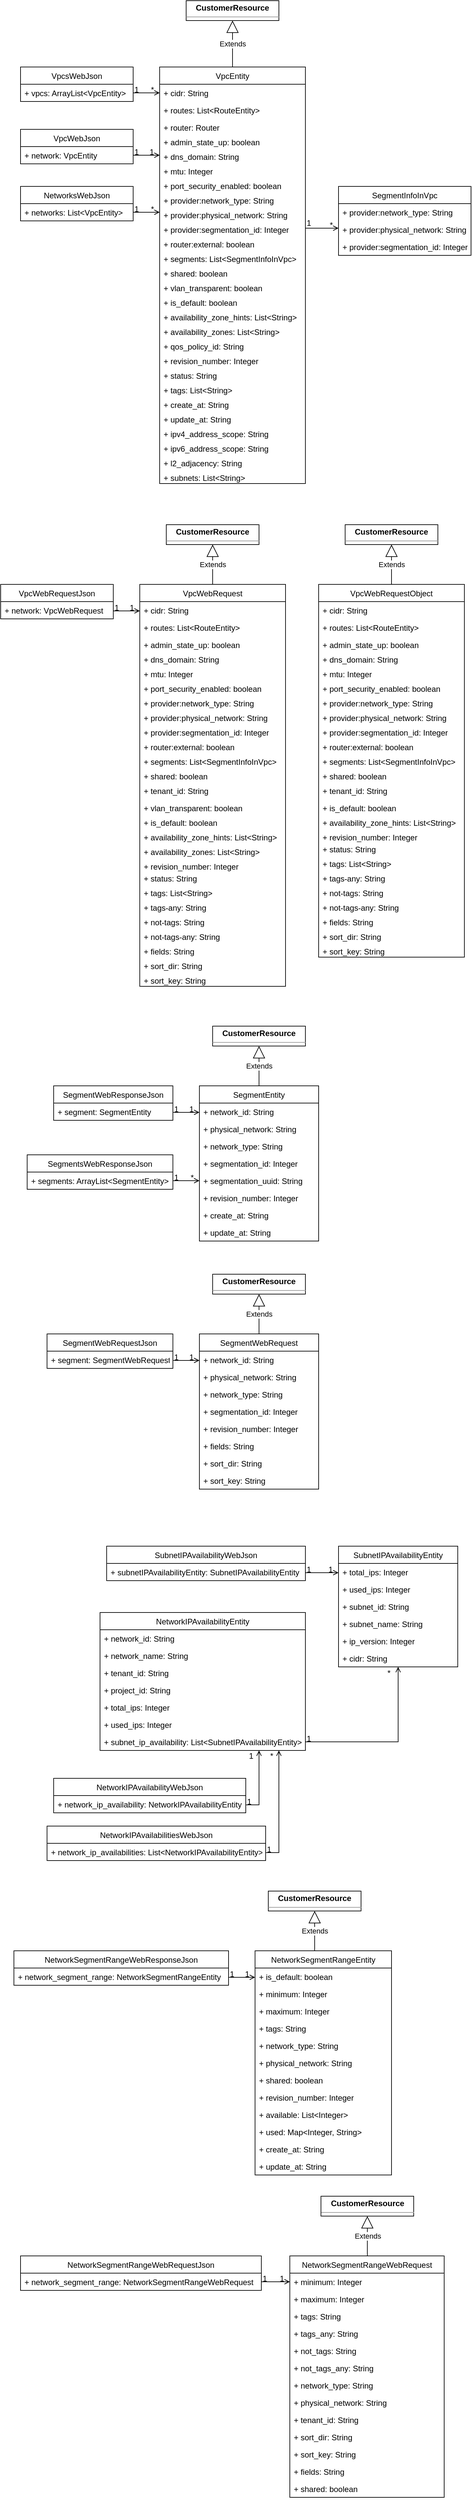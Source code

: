 <mxfile version="13.8.7" type="github">
  <diagram id="C5RBs43oDa-KdzZeNtuy" name="Page-1">
    <mxGraphModel dx="1283" dy="950" grid="1" gridSize="10" guides="1" tooltips="1" connect="1" arrows="1" fold="1" page="1" pageScale="1" pageWidth="827" pageHeight="1169" math="0" shadow="0">
      <root>
        <mxCell id="WIyWlLk6GJQsqaUBKTNV-0" />
        <mxCell id="WIyWlLk6GJQsqaUBKTNV-1" parent="WIyWlLk6GJQsqaUBKTNV-0" />
        <mxCell id="Ehaus5VikyLSaYL8oiBz-0" value="VpcEntity" style="swimlane;fontStyle=0;childLayout=stackLayout;horizontal=1;startSize=26;fillColor=none;horizontalStack=0;resizeParent=1;resizeParentMax=0;resizeLast=0;collapsible=1;marginBottom=0;" vertex="1" parent="WIyWlLk6GJQsqaUBKTNV-1">
          <mxGeometry x="290" y="120" width="220" height="628" as="geometry">
            <mxRectangle x="260" y="120" width="80" height="26" as="alternateBounds" />
          </mxGeometry>
        </mxCell>
        <mxCell id="Ehaus5VikyLSaYL8oiBz-1" value="+ cidr: String" style="text;strokeColor=none;fillColor=none;align=left;verticalAlign=top;spacingLeft=4;spacingRight=4;overflow=hidden;rotatable=0;points=[[0,0.5],[1,0.5]];portConstraint=eastwest;" vertex="1" parent="Ehaus5VikyLSaYL8oiBz-0">
          <mxGeometry y="26" width="220" height="26" as="geometry" />
        </mxCell>
        <mxCell id="Ehaus5VikyLSaYL8oiBz-2" value="+ routes: List&lt;RouteEntity&gt;" style="text;strokeColor=none;fillColor=none;align=left;verticalAlign=top;spacingLeft=4;spacingRight=4;overflow=hidden;rotatable=0;points=[[0,0.5],[1,0.5]];portConstraint=eastwest;" vertex="1" parent="Ehaus5VikyLSaYL8oiBz-0">
          <mxGeometry y="52" width="220" height="26" as="geometry" />
        </mxCell>
        <mxCell id="Ehaus5VikyLSaYL8oiBz-6" value="+ router: Router&#xa;" style="text;strokeColor=none;fillColor=none;align=left;verticalAlign=top;spacingLeft=4;spacingRight=4;overflow=hidden;rotatable=0;points=[[0,0.5],[1,0.5]];portConstraint=eastwest;" vertex="1" parent="Ehaus5VikyLSaYL8oiBz-0">
          <mxGeometry y="78" width="220" height="22" as="geometry" />
        </mxCell>
        <mxCell id="Ehaus5VikyLSaYL8oiBz-3" value="+ admin_state_up: boolean&#xa;" style="text;strokeColor=none;fillColor=none;align=left;verticalAlign=top;spacingLeft=4;spacingRight=4;overflow=hidden;rotatable=0;points=[[0,0.5],[1,0.5]];portConstraint=eastwest;" vertex="1" parent="Ehaus5VikyLSaYL8oiBz-0">
          <mxGeometry y="100" width="220" height="22" as="geometry" />
        </mxCell>
        <mxCell id="Ehaus5VikyLSaYL8oiBz-7" value="+ dns_domain: String&#xa;" style="text;strokeColor=none;fillColor=none;align=left;verticalAlign=top;spacingLeft=4;spacingRight=4;overflow=hidden;rotatable=0;points=[[0,0.5],[1,0.5]];portConstraint=eastwest;" vertex="1" parent="Ehaus5VikyLSaYL8oiBz-0">
          <mxGeometry y="122" width="220" height="22" as="geometry" />
        </mxCell>
        <mxCell id="Ehaus5VikyLSaYL8oiBz-8" value="+ mtu: Integer&#xa;" style="text;strokeColor=none;fillColor=none;align=left;verticalAlign=top;spacingLeft=4;spacingRight=4;overflow=hidden;rotatable=0;points=[[0,0.5],[1,0.5]];portConstraint=eastwest;" vertex="1" parent="Ehaus5VikyLSaYL8oiBz-0">
          <mxGeometry y="144" width="220" height="22" as="geometry" />
        </mxCell>
        <mxCell id="Ehaus5VikyLSaYL8oiBz-4" value="+ port_security_enabled: boolean&#xa;" style="text;strokeColor=none;fillColor=none;align=left;verticalAlign=top;spacingLeft=4;spacingRight=4;overflow=hidden;rotatable=0;points=[[0,0.5],[1,0.5]];portConstraint=eastwest;" vertex="1" parent="Ehaus5VikyLSaYL8oiBz-0">
          <mxGeometry y="166" width="220" height="22" as="geometry" />
        </mxCell>
        <mxCell id="Ehaus5VikyLSaYL8oiBz-9" value="+ provider:network_type: String&#xa;" style="text;strokeColor=none;fillColor=none;align=left;verticalAlign=top;spacingLeft=4;spacingRight=4;overflow=hidden;rotatable=0;points=[[0,0.5],[1,0.5]];portConstraint=eastwest;" vertex="1" parent="Ehaus5VikyLSaYL8oiBz-0">
          <mxGeometry y="188" width="220" height="22" as="geometry" />
        </mxCell>
        <mxCell id="Ehaus5VikyLSaYL8oiBz-11" value="+ provider:physical_network: String&#xa;" style="text;strokeColor=none;fillColor=none;align=left;verticalAlign=top;spacingLeft=4;spacingRight=4;overflow=hidden;rotatable=0;points=[[0,0.5],[1,0.5]];portConstraint=eastwest;" vertex="1" parent="Ehaus5VikyLSaYL8oiBz-0">
          <mxGeometry y="210" width="220" height="22" as="geometry" />
        </mxCell>
        <mxCell id="Ehaus5VikyLSaYL8oiBz-12" value="+ provider:segmentation_id: Integer&#xa;" style="text;strokeColor=none;fillColor=none;align=left;verticalAlign=top;spacingLeft=4;spacingRight=4;overflow=hidden;rotatable=0;points=[[0,0.5],[1,0.5]];portConstraint=eastwest;" vertex="1" parent="Ehaus5VikyLSaYL8oiBz-0">
          <mxGeometry y="232" width="220" height="22" as="geometry" />
        </mxCell>
        <mxCell id="Ehaus5VikyLSaYL8oiBz-10" value="+ router:external: boolean" style="text;strokeColor=none;fillColor=none;align=left;verticalAlign=top;spacingLeft=4;spacingRight=4;overflow=hidden;rotatable=0;points=[[0,0.5],[1,0.5]];portConstraint=eastwest;" vertex="1" parent="Ehaus5VikyLSaYL8oiBz-0">
          <mxGeometry y="254" width="220" height="22" as="geometry" />
        </mxCell>
        <mxCell id="Ehaus5VikyLSaYL8oiBz-14" value="+ segments: List&lt;SegmentInfoInVpc&gt;&#xa;" style="text;strokeColor=none;fillColor=none;align=left;verticalAlign=top;spacingLeft=4;spacingRight=4;overflow=hidden;rotatable=0;points=[[0,0.5],[1,0.5]];portConstraint=eastwest;" vertex="1" parent="Ehaus5VikyLSaYL8oiBz-0">
          <mxGeometry y="276" width="220" height="22" as="geometry" />
        </mxCell>
        <mxCell id="Ehaus5VikyLSaYL8oiBz-15" value="+ shared: boolean&#xa;" style="text;strokeColor=none;fillColor=none;align=left;verticalAlign=top;spacingLeft=4;spacingRight=4;overflow=hidden;rotatable=0;points=[[0,0.5],[1,0.5]];portConstraint=eastwest;" vertex="1" parent="Ehaus5VikyLSaYL8oiBz-0">
          <mxGeometry y="298" width="220" height="22" as="geometry" />
        </mxCell>
        <mxCell id="Ehaus5VikyLSaYL8oiBz-16" value="+ vlan_transparent: boolean&#xa;" style="text;strokeColor=none;fillColor=none;align=left;verticalAlign=top;spacingLeft=4;spacingRight=4;overflow=hidden;rotatable=0;points=[[0,0.5],[1,0.5]];portConstraint=eastwest;" vertex="1" parent="Ehaus5VikyLSaYL8oiBz-0">
          <mxGeometry y="320" width="220" height="22" as="geometry" />
        </mxCell>
        <mxCell id="Ehaus5VikyLSaYL8oiBz-18" value="+ is_default: boolean&#xa;" style="text;strokeColor=none;fillColor=none;align=left;verticalAlign=top;spacingLeft=4;spacingRight=4;overflow=hidden;rotatable=0;points=[[0,0.5],[1,0.5]];portConstraint=eastwest;" vertex="1" parent="Ehaus5VikyLSaYL8oiBz-0">
          <mxGeometry y="342" width="220" height="22" as="geometry" />
        </mxCell>
        <mxCell id="Ehaus5VikyLSaYL8oiBz-13" value="+ availability_zone_hints: List&lt;String&gt;&#xa;" style="text;strokeColor=none;fillColor=none;align=left;verticalAlign=top;spacingLeft=4;spacingRight=4;overflow=hidden;rotatable=0;points=[[0,0.5],[1,0.5]];portConstraint=eastwest;" vertex="1" parent="Ehaus5VikyLSaYL8oiBz-0">
          <mxGeometry y="364" width="220" height="22" as="geometry" />
        </mxCell>
        <mxCell id="Ehaus5VikyLSaYL8oiBz-19" value="+ availability_zones: List&lt;String&gt;&#xa;" style="text;strokeColor=none;fillColor=none;align=left;verticalAlign=top;spacingLeft=4;spacingRight=4;overflow=hidden;rotatable=0;points=[[0,0.5],[1,0.5]];portConstraint=eastwest;" vertex="1" parent="Ehaus5VikyLSaYL8oiBz-0">
          <mxGeometry y="386" width="220" height="22" as="geometry" />
        </mxCell>
        <mxCell id="Ehaus5VikyLSaYL8oiBz-20" value="+ qos_policy_id: String&#xa;" style="text;strokeColor=none;fillColor=none;align=left;verticalAlign=top;spacingLeft=4;spacingRight=4;overflow=hidden;rotatable=0;points=[[0,0.5],[1,0.5]];portConstraint=eastwest;" vertex="1" parent="Ehaus5VikyLSaYL8oiBz-0">
          <mxGeometry y="408" width="220" height="22" as="geometry" />
        </mxCell>
        <mxCell id="Ehaus5VikyLSaYL8oiBz-21" value="+ revision_number: Integer&#xa;" style="text;strokeColor=none;fillColor=none;align=left;verticalAlign=top;spacingLeft=4;spacingRight=4;overflow=hidden;rotatable=0;points=[[0,0.5],[1,0.5]];portConstraint=eastwest;" vertex="1" parent="Ehaus5VikyLSaYL8oiBz-0">
          <mxGeometry y="430" width="220" height="22" as="geometry" />
        </mxCell>
        <mxCell id="Ehaus5VikyLSaYL8oiBz-22" value="+ status: String&#xa;" style="text;strokeColor=none;fillColor=none;align=left;verticalAlign=top;spacingLeft=4;spacingRight=4;overflow=hidden;rotatable=0;points=[[0,0.5],[1,0.5]];portConstraint=eastwest;" vertex="1" parent="Ehaus5VikyLSaYL8oiBz-0">
          <mxGeometry y="452" width="220" height="22" as="geometry" />
        </mxCell>
        <mxCell id="Ehaus5VikyLSaYL8oiBz-24" value="+ tags: List&lt;String&gt;&#xa;" style="text;strokeColor=none;fillColor=none;align=left;verticalAlign=top;spacingLeft=4;spacingRight=4;overflow=hidden;rotatable=0;points=[[0,0.5],[1,0.5]];portConstraint=eastwest;" vertex="1" parent="Ehaus5VikyLSaYL8oiBz-0">
          <mxGeometry y="474" width="220" height="22" as="geometry" />
        </mxCell>
        <mxCell id="Ehaus5VikyLSaYL8oiBz-26" value="+ create_at: String&#xa;" style="text;strokeColor=none;fillColor=none;align=left;verticalAlign=top;spacingLeft=4;spacingRight=4;overflow=hidden;rotatable=0;points=[[0,0.5],[1,0.5]];portConstraint=eastwest;" vertex="1" parent="Ehaus5VikyLSaYL8oiBz-0">
          <mxGeometry y="496" width="220" height="22" as="geometry" />
        </mxCell>
        <mxCell id="Ehaus5VikyLSaYL8oiBz-25" value="+ update_at: String&#xa;" style="text;strokeColor=none;fillColor=none;align=left;verticalAlign=top;spacingLeft=4;spacingRight=4;overflow=hidden;rotatable=0;points=[[0,0.5],[1,0.5]];portConstraint=eastwest;" vertex="1" parent="Ehaus5VikyLSaYL8oiBz-0">
          <mxGeometry y="518" width="220" height="22" as="geometry" />
        </mxCell>
        <mxCell id="Ehaus5VikyLSaYL8oiBz-27" value="+ ipv4_address_scope: String&#xa;" style="text;strokeColor=none;fillColor=none;align=left;verticalAlign=top;spacingLeft=4;spacingRight=4;overflow=hidden;rotatable=0;points=[[0,0.5],[1,0.5]];portConstraint=eastwest;" vertex="1" parent="Ehaus5VikyLSaYL8oiBz-0">
          <mxGeometry y="540" width="220" height="22" as="geometry" />
        </mxCell>
        <mxCell id="Ehaus5VikyLSaYL8oiBz-23" value="+ ipv6_address_scope: String&#xa;" style="text;strokeColor=none;fillColor=none;align=left;verticalAlign=top;spacingLeft=4;spacingRight=4;overflow=hidden;rotatable=0;points=[[0,0.5],[1,0.5]];portConstraint=eastwest;" vertex="1" parent="Ehaus5VikyLSaYL8oiBz-0">
          <mxGeometry y="562" width="220" height="22" as="geometry" />
        </mxCell>
        <mxCell id="Ehaus5VikyLSaYL8oiBz-28" value="+ l2_adjacency: String" style="text;strokeColor=none;fillColor=none;align=left;verticalAlign=top;spacingLeft=4;spacingRight=4;overflow=hidden;rotatable=0;points=[[0,0.5],[1,0.5]];portConstraint=eastwest;" vertex="1" parent="Ehaus5VikyLSaYL8oiBz-0">
          <mxGeometry y="584" width="220" height="22" as="geometry" />
        </mxCell>
        <mxCell id="Ehaus5VikyLSaYL8oiBz-31" value="+ subnets: List&lt;String&gt;" style="text;strokeColor=none;fillColor=none;align=left;verticalAlign=top;spacingLeft=4;spacingRight=4;overflow=hidden;rotatable=0;points=[[0,0.5],[1,0.5]];portConstraint=eastwest;" vertex="1" parent="Ehaus5VikyLSaYL8oiBz-0">
          <mxGeometry y="606" width="220" height="22" as="geometry" />
        </mxCell>
        <mxCell id="Ehaus5VikyLSaYL8oiBz-32" value="SegmentInfoInVpc" style="swimlane;fontStyle=0;childLayout=stackLayout;horizontal=1;startSize=26;fillColor=none;horizontalStack=0;resizeParent=1;resizeParentMax=0;resizeLast=0;collapsible=1;marginBottom=0;" vertex="1" parent="WIyWlLk6GJQsqaUBKTNV-1">
          <mxGeometry x="560" y="300" width="200" height="104" as="geometry">
            <mxRectangle x="530" y="300" width="130" height="26" as="alternateBounds" />
          </mxGeometry>
        </mxCell>
        <mxCell id="Ehaus5VikyLSaYL8oiBz-33" value="+ provider:network_type: String" style="text;strokeColor=none;fillColor=none;align=left;verticalAlign=top;spacingLeft=4;spacingRight=4;overflow=hidden;rotatable=0;points=[[0,0.5],[1,0.5]];portConstraint=eastwest;" vertex="1" parent="Ehaus5VikyLSaYL8oiBz-32">
          <mxGeometry y="26" width="200" height="26" as="geometry" />
        </mxCell>
        <mxCell id="Ehaus5VikyLSaYL8oiBz-34" value="+ provider:physical_network: String" style="text;strokeColor=none;fillColor=none;align=left;verticalAlign=top;spacingLeft=4;spacingRight=4;overflow=hidden;rotatable=0;points=[[0,0.5],[1,0.5]];portConstraint=eastwest;" vertex="1" parent="Ehaus5VikyLSaYL8oiBz-32">
          <mxGeometry y="52" width="200" height="26" as="geometry" />
        </mxCell>
        <mxCell id="Ehaus5VikyLSaYL8oiBz-37" value="+ provider:segmentation_id: Integer" style="text;strokeColor=none;fillColor=none;align=left;verticalAlign=top;spacingLeft=4;spacingRight=4;overflow=hidden;rotatable=0;points=[[0,0.5],[1,0.5]];portConstraint=eastwest;" vertex="1" parent="Ehaus5VikyLSaYL8oiBz-32">
          <mxGeometry y="78" width="200" height="26" as="geometry" />
        </mxCell>
        <mxCell id="Ehaus5VikyLSaYL8oiBz-56" value="Extends" style="endArrow=block;endSize=16;endFill=0;html=1;exitX=0.5;exitY=0;exitDx=0;exitDy=0;" edge="1" parent="WIyWlLk6GJQsqaUBKTNV-1" source="Ehaus5VikyLSaYL8oiBz-0">
          <mxGeometry width="160" relative="1" as="geometry">
            <mxPoint x="300" y="30" as="sourcePoint" />
            <mxPoint x="400" y="50" as="targetPoint" />
          </mxGeometry>
        </mxCell>
        <mxCell id="Ehaus5VikyLSaYL8oiBz-57" value="" style="endArrow=open;shadow=0;strokeWidth=1;rounded=0;endFill=1;edgeStyle=elbowEdgeStyle;elbow=vertical;" edge="1" parent="WIyWlLk6GJQsqaUBKTNV-1" source="Ehaus5VikyLSaYL8oiBz-12" target="Ehaus5VikyLSaYL8oiBz-34">
          <mxGeometry x="0.5" y="41" relative="1" as="geometry">
            <mxPoint x="510" y="365" as="sourcePoint" />
            <mxPoint x="630" y="339" as="targetPoint" />
            <mxPoint x="-40" y="32" as="offset" />
            <Array as="points">
              <mxPoint x="560" y="365" />
              <mxPoint x="600" y="250" />
            </Array>
          </mxGeometry>
        </mxCell>
        <mxCell id="Ehaus5VikyLSaYL8oiBz-58" value="1" style="resizable=0;align=left;verticalAlign=bottom;labelBackgroundColor=none;fontSize=12;" connectable="0" vertex="1" parent="Ehaus5VikyLSaYL8oiBz-57">
          <mxGeometry x="-1" relative="1" as="geometry">
            <mxPoint y="1" as="offset" />
          </mxGeometry>
        </mxCell>
        <mxCell id="Ehaus5VikyLSaYL8oiBz-59" value="*" style="resizable=0;align=right;verticalAlign=bottom;labelBackgroundColor=none;fontSize=12;" connectable="0" vertex="1" parent="Ehaus5VikyLSaYL8oiBz-57">
          <mxGeometry x="1" relative="1" as="geometry">
            <mxPoint x="-7" y="4" as="offset" />
          </mxGeometry>
        </mxCell>
        <mxCell id="Ehaus5VikyLSaYL8oiBz-61" value="VpcsWebJson" style="swimlane;fontStyle=0;childLayout=stackLayout;horizontal=1;startSize=26;fillColor=none;horizontalStack=0;resizeParent=1;resizeParentMax=0;resizeLast=0;collapsible=1;marginBottom=0;" vertex="1" parent="WIyWlLk6GJQsqaUBKTNV-1">
          <mxGeometry x="80" y="120" width="170" height="52" as="geometry" />
        </mxCell>
        <mxCell id="Ehaus5VikyLSaYL8oiBz-62" value="+ vpcs: ArrayList&lt;VpcEntity&gt;" style="text;strokeColor=none;fillColor=none;align=left;verticalAlign=top;spacingLeft=4;spacingRight=4;overflow=hidden;rotatable=0;points=[[0,0.5],[1,0.5]];portConstraint=eastwest;" vertex="1" parent="Ehaus5VikyLSaYL8oiBz-61">
          <mxGeometry y="26" width="170" height="26" as="geometry" />
        </mxCell>
        <mxCell id="Ehaus5VikyLSaYL8oiBz-70" value="" style="endArrow=open;shadow=0;strokeWidth=1;rounded=0;endFill=1;edgeStyle=elbowEdgeStyle;elbow=vertical;" edge="1" parent="WIyWlLk6GJQsqaUBKTNV-1" source="Ehaus5VikyLSaYL8oiBz-62" target="Ehaus5VikyLSaYL8oiBz-0">
          <mxGeometry x="0.5" y="41" relative="1" as="geometry">
            <mxPoint x="160" y="200" as="sourcePoint" />
            <mxPoint x="260" y="200" as="targetPoint" />
            <mxPoint x="-40" y="32" as="offset" />
            <Array as="points">
              <mxPoint x="260" y="159" />
              <mxPoint x="250" y="180" />
              <mxPoint x="270" y="159" />
              <mxPoint x="260" y="139" />
              <mxPoint x="280" y="85" />
            </Array>
          </mxGeometry>
        </mxCell>
        <mxCell id="Ehaus5VikyLSaYL8oiBz-71" value="1" style="resizable=0;align=left;verticalAlign=bottom;labelBackgroundColor=none;fontSize=12;" connectable="0" vertex="1" parent="Ehaus5VikyLSaYL8oiBz-70">
          <mxGeometry x="-1" relative="1" as="geometry">
            <mxPoint y="4" as="offset" />
          </mxGeometry>
        </mxCell>
        <mxCell id="Ehaus5VikyLSaYL8oiBz-72" value="*" style="resizable=0;align=right;verticalAlign=bottom;labelBackgroundColor=none;fontSize=12;" connectable="0" vertex="1" parent="Ehaus5VikyLSaYL8oiBz-70">
          <mxGeometry x="1" relative="1" as="geometry">
            <mxPoint x="-7" y="4" as="offset" />
          </mxGeometry>
        </mxCell>
        <mxCell id="Ehaus5VikyLSaYL8oiBz-74" value="VpcWebJson" style="swimlane;fontStyle=0;childLayout=stackLayout;horizontal=1;startSize=26;fillColor=none;horizontalStack=0;resizeParent=1;resizeParentMax=0;resizeLast=0;collapsible=1;marginBottom=0;" vertex="1" parent="WIyWlLk6GJQsqaUBKTNV-1">
          <mxGeometry x="80" y="214" width="170" height="52" as="geometry" />
        </mxCell>
        <mxCell id="Ehaus5VikyLSaYL8oiBz-75" value="+ network: VpcEntity" style="text;strokeColor=none;fillColor=none;align=left;verticalAlign=top;spacingLeft=4;spacingRight=4;overflow=hidden;rotatable=0;points=[[0,0.5],[1,0.5]];portConstraint=eastwest;" vertex="1" parent="Ehaus5VikyLSaYL8oiBz-74">
          <mxGeometry y="26" width="170" height="26" as="geometry" />
        </mxCell>
        <mxCell id="Ehaus5VikyLSaYL8oiBz-76" value="" style="endArrow=open;shadow=0;strokeWidth=1;rounded=0;endFill=1;elbow=vertical;edgeStyle=orthogonalEdgeStyle;" edge="1" parent="WIyWlLk6GJQsqaUBKTNV-1" source="Ehaus5VikyLSaYL8oiBz-75" target="Ehaus5VikyLSaYL8oiBz-7">
          <mxGeometry x="0.5" y="41" relative="1" as="geometry">
            <mxPoint x="230" y="250" as="sourcePoint" />
            <mxPoint x="160" y="350" as="targetPoint" />
            <mxPoint x="-40" y="32" as="offset" />
          </mxGeometry>
        </mxCell>
        <mxCell id="Ehaus5VikyLSaYL8oiBz-77" value="1" style="resizable=0;align=left;verticalAlign=bottom;labelBackgroundColor=none;fontSize=12;" connectable="0" vertex="1" parent="Ehaus5VikyLSaYL8oiBz-76">
          <mxGeometry x="-1" relative="1" as="geometry">
            <mxPoint y="4" as="offset" />
          </mxGeometry>
        </mxCell>
        <mxCell id="Ehaus5VikyLSaYL8oiBz-78" value="1" style="resizable=0;align=right;verticalAlign=bottom;labelBackgroundColor=none;fontSize=12;" connectable="0" vertex="1" parent="Ehaus5VikyLSaYL8oiBz-76">
          <mxGeometry x="1" relative="1" as="geometry">
            <mxPoint x="-7" y="4" as="offset" />
          </mxGeometry>
        </mxCell>
        <mxCell id="Ehaus5VikyLSaYL8oiBz-79" value="&lt;p style=&quot;margin: 0px ; margin-top: 4px ; text-align: center&quot;&gt;&lt;b&gt;CustomerResource&lt;/b&gt;&lt;/p&gt;&lt;hr size=&quot;1&quot;&gt;&lt;div style=&quot;height: 2px&quot;&gt;&lt;/div&gt;" style="verticalAlign=top;align=left;overflow=fill;fontSize=12;fontFamily=Helvetica;html=1;" vertex="1" parent="WIyWlLk6GJQsqaUBKTNV-1">
          <mxGeometry x="330" y="20" width="140" height="30" as="geometry" />
        </mxCell>
        <mxCell id="Ehaus5VikyLSaYL8oiBz-80" value="VpcWebRequest" style="swimlane;fontStyle=0;childLayout=stackLayout;horizontal=1;startSize=26;fillColor=none;horizontalStack=0;resizeParent=1;resizeParentMax=0;resizeLast=0;collapsible=1;marginBottom=0;" vertex="1" parent="WIyWlLk6GJQsqaUBKTNV-1">
          <mxGeometry x="260" y="900" width="220" height="606" as="geometry">
            <mxRectangle x="260" y="900" width="120" height="26" as="alternateBounds" />
          </mxGeometry>
        </mxCell>
        <mxCell id="Ehaus5VikyLSaYL8oiBz-81" value="+ cidr: String" style="text;strokeColor=none;fillColor=none;align=left;verticalAlign=top;spacingLeft=4;spacingRight=4;overflow=hidden;rotatable=0;points=[[0,0.5],[1,0.5]];portConstraint=eastwest;" vertex="1" parent="Ehaus5VikyLSaYL8oiBz-80">
          <mxGeometry y="26" width="220" height="26" as="geometry" />
        </mxCell>
        <mxCell id="Ehaus5VikyLSaYL8oiBz-82" value="+ routes: List&lt;RouteEntity&gt;" style="text;strokeColor=none;fillColor=none;align=left;verticalAlign=top;spacingLeft=4;spacingRight=4;overflow=hidden;rotatable=0;points=[[0,0.5],[1,0.5]];portConstraint=eastwest;" vertex="1" parent="Ehaus5VikyLSaYL8oiBz-80">
          <mxGeometry y="52" width="220" height="26" as="geometry" />
        </mxCell>
        <mxCell id="Ehaus5VikyLSaYL8oiBz-84" value="+ admin_state_up: boolean&#xa;" style="text;strokeColor=none;fillColor=none;align=left;verticalAlign=top;spacingLeft=4;spacingRight=4;overflow=hidden;rotatable=0;points=[[0,0.5],[1,0.5]];portConstraint=eastwest;" vertex="1" parent="Ehaus5VikyLSaYL8oiBz-80">
          <mxGeometry y="78" width="220" height="22" as="geometry" />
        </mxCell>
        <mxCell id="Ehaus5VikyLSaYL8oiBz-85" value="+ dns_domain: String&#xa;" style="text;strokeColor=none;fillColor=none;align=left;verticalAlign=top;spacingLeft=4;spacingRight=4;overflow=hidden;rotatable=0;points=[[0,0.5],[1,0.5]];portConstraint=eastwest;" vertex="1" parent="Ehaus5VikyLSaYL8oiBz-80">
          <mxGeometry y="100" width="220" height="22" as="geometry" />
        </mxCell>
        <mxCell id="Ehaus5VikyLSaYL8oiBz-86" value="+ mtu: Integer&#xa;" style="text;strokeColor=none;fillColor=none;align=left;verticalAlign=top;spacingLeft=4;spacingRight=4;overflow=hidden;rotatable=0;points=[[0,0.5],[1,0.5]];portConstraint=eastwest;" vertex="1" parent="Ehaus5VikyLSaYL8oiBz-80">
          <mxGeometry y="122" width="220" height="22" as="geometry" />
        </mxCell>
        <mxCell id="Ehaus5VikyLSaYL8oiBz-87" value="+ port_security_enabled: boolean&#xa;" style="text;strokeColor=none;fillColor=none;align=left;verticalAlign=top;spacingLeft=4;spacingRight=4;overflow=hidden;rotatable=0;points=[[0,0.5],[1,0.5]];portConstraint=eastwest;" vertex="1" parent="Ehaus5VikyLSaYL8oiBz-80">
          <mxGeometry y="144" width="220" height="22" as="geometry" />
        </mxCell>
        <mxCell id="Ehaus5VikyLSaYL8oiBz-88" value="+ provider:network_type: String&#xa;" style="text;strokeColor=none;fillColor=none;align=left;verticalAlign=top;spacingLeft=4;spacingRight=4;overflow=hidden;rotatable=0;points=[[0,0.5],[1,0.5]];portConstraint=eastwest;" vertex="1" parent="Ehaus5VikyLSaYL8oiBz-80">
          <mxGeometry y="166" width="220" height="22" as="geometry" />
        </mxCell>
        <mxCell id="Ehaus5VikyLSaYL8oiBz-89" value="+ provider:physical_network: String&#xa;" style="text;strokeColor=none;fillColor=none;align=left;verticalAlign=top;spacingLeft=4;spacingRight=4;overflow=hidden;rotatable=0;points=[[0,0.5],[1,0.5]];portConstraint=eastwest;" vertex="1" parent="Ehaus5VikyLSaYL8oiBz-80">
          <mxGeometry y="188" width="220" height="22" as="geometry" />
        </mxCell>
        <mxCell id="Ehaus5VikyLSaYL8oiBz-90" value="+ provider:segmentation_id: Integer&#xa;" style="text;strokeColor=none;fillColor=none;align=left;verticalAlign=top;spacingLeft=4;spacingRight=4;overflow=hidden;rotatable=0;points=[[0,0.5],[1,0.5]];portConstraint=eastwest;" vertex="1" parent="Ehaus5VikyLSaYL8oiBz-80">
          <mxGeometry y="210" width="220" height="22" as="geometry" />
        </mxCell>
        <mxCell id="Ehaus5VikyLSaYL8oiBz-91" value="+ router:external: boolean" style="text;strokeColor=none;fillColor=none;align=left;verticalAlign=top;spacingLeft=4;spacingRight=4;overflow=hidden;rotatable=0;points=[[0,0.5],[1,0.5]];portConstraint=eastwest;" vertex="1" parent="Ehaus5VikyLSaYL8oiBz-80">
          <mxGeometry y="232" width="220" height="22" as="geometry" />
        </mxCell>
        <mxCell id="Ehaus5VikyLSaYL8oiBz-92" value="+ segments: List&lt;SegmentInfoInVpc&gt;&#xa;" style="text;strokeColor=none;fillColor=none;align=left;verticalAlign=top;spacingLeft=4;spacingRight=4;overflow=hidden;rotatable=0;points=[[0,0.5],[1,0.5]];portConstraint=eastwest;" vertex="1" parent="Ehaus5VikyLSaYL8oiBz-80">
          <mxGeometry y="254" width="220" height="22" as="geometry" />
        </mxCell>
        <mxCell id="Ehaus5VikyLSaYL8oiBz-93" value="+ shared: boolean&#xa;" style="text;strokeColor=none;fillColor=none;align=left;verticalAlign=top;spacingLeft=4;spacingRight=4;overflow=hidden;rotatable=0;points=[[0,0.5],[1,0.5]];portConstraint=eastwest;" vertex="1" parent="Ehaus5VikyLSaYL8oiBz-80">
          <mxGeometry y="276" width="220" height="22" as="geometry" />
        </mxCell>
        <mxCell id="Ehaus5VikyLSaYL8oiBz-38" value="+ tenant_id: String" style="text;strokeColor=none;fillColor=none;align=left;verticalAlign=top;spacingLeft=4;spacingRight=4;overflow=hidden;rotatable=0;points=[[0,0.5],[1,0.5]];portConstraint=eastwest;" vertex="1" parent="Ehaus5VikyLSaYL8oiBz-80">
          <mxGeometry y="298" width="220" height="26" as="geometry" />
        </mxCell>
        <mxCell id="Ehaus5VikyLSaYL8oiBz-94" value="+ vlan_transparent: boolean&#xa;" style="text;strokeColor=none;fillColor=none;align=left;verticalAlign=top;spacingLeft=4;spacingRight=4;overflow=hidden;rotatable=0;points=[[0,0.5],[1,0.5]];portConstraint=eastwest;" vertex="1" parent="Ehaus5VikyLSaYL8oiBz-80">
          <mxGeometry y="324" width="220" height="22" as="geometry" />
        </mxCell>
        <mxCell id="Ehaus5VikyLSaYL8oiBz-95" value="+ is_default: boolean&#xa;" style="text;strokeColor=none;fillColor=none;align=left;verticalAlign=top;spacingLeft=4;spacingRight=4;overflow=hidden;rotatable=0;points=[[0,0.5],[1,0.5]];portConstraint=eastwest;" vertex="1" parent="Ehaus5VikyLSaYL8oiBz-80">
          <mxGeometry y="346" width="220" height="22" as="geometry" />
        </mxCell>
        <mxCell id="Ehaus5VikyLSaYL8oiBz-96" value="+ availability_zone_hints: List&lt;String&gt;&#xa;" style="text;strokeColor=none;fillColor=none;align=left;verticalAlign=top;spacingLeft=4;spacingRight=4;overflow=hidden;rotatable=0;points=[[0,0.5],[1,0.5]];portConstraint=eastwest;" vertex="1" parent="Ehaus5VikyLSaYL8oiBz-80">
          <mxGeometry y="368" width="220" height="22" as="geometry" />
        </mxCell>
        <mxCell id="Ehaus5VikyLSaYL8oiBz-97" value="+ availability_zones: List&lt;String&gt;&#xa;" style="text;strokeColor=none;fillColor=none;align=left;verticalAlign=top;spacingLeft=4;spacingRight=4;overflow=hidden;rotatable=0;points=[[0,0.5],[1,0.5]];portConstraint=eastwest;" vertex="1" parent="Ehaus5VikyLSaYL8oiBz-80">
          <mxGeometry y="390" width="220" height="22" as="geometry" />
        </mxCell>
        <mxCell id="Ehaus5VikyLSaYL8oiBz-99" value="+ revision_number: Integer&#xa;" style="text;strokeColor=none;fillColor=none;align=left;verticalAlign=top;spacingLeft=4;spacingRight=4;overflow=hidden;rotatable=0;points=[[0,0.5],[1,0.5]];portConstraint=eastwest;" vertex="1" parent="Ehaus5VikyLSaYL8oiBz-80">
          <mxGeometry y="412" width="220" height="18" as="geometry" />
        </mxCell>
        <mxCell id="Ehaus5VikyLSaYL8oiBz-100" value="+ status: String&#xa;" style="text;strokeColor=none;fillColor=none;align=left;verticalAlign=top;spacingLeft=4;spacingRight=4;overflow=hidden;rotatable=0;points=[[0,0.5],[1,0.5]];portConstraint=eastwest;" vertex="1" parent="Ehaus5VikyLSaYL8oiBz-80">
          <mxGeometry y="430" width="220" height="22" as="geometry" />
        </mxCell>
        <mxCell id="Ehaus5VikyLSaYL8oiBz-101" value="+ tags: List&lt;String&gt;&#xa;" style="text;strokeColor=none;fillColor=none;align=left;verticalAlign=top;spacingLeft=4;spacingRight=4;overflow=hidden;rotatable=0;points=[[0,0.5],[1,0.5]];portConstraint=eastwest;" vertex="1" parent="Ehaus5VikyLSaYL8oiBz-80">
          <mxGeometry y="452" width="220" height="22" as="geometry" />
        </mxCell>
        <mxCell id="Ehaus5VikyLSaYL8oiBz-102" value="+ tags-any: String&#xa;" style="text;strokeColor=none;fillColor=none;align=left;verticalAlign=top;spacingLeft=4;spacingRight=4;overflow=hidden;rotatable=0;points=[[0,0.5],[1,0.5]];portConstraint=eastwest;" vertex="1" parent="Ehaus5VikyLSaYL8oiBz-80">
          <mxGeometry y="474" width="220" height="22" as="geometry" />
        </mxCell>
        <mxCell id="Ehaus5VikyLSaYL8oiBz-103" value="+ not-tags: String&#xa;" style="text;strokeColor=none;fillColor=none;align=left;verticalAlign=top;spacingLeft=4;spacingRight=4;overflow=hidden;rotatable=0;points=[[0,0.5],[1,0.5]];portConstraint=eastwest;" vertex="1" parent="Ehaus5VikyLSaYL8oiBz-80">
          <mxGeometry y="496" width="220" height="22" as="geometry" />
        </mxCell>
        <mxCell id="Ehaus5VikyLSaYL8oiBz-104" value="+ not-tags-any: String&#xa;" style="text;strokeColor=none;fillColor=none;align=left;verticalAlign=top;spacingLeft=4;spacingRight=4;overflow=hidden;rotatable=0;points=[[0,0.5],[1,0.5]];portConstraint=eastwest;" vertex="1" parent="Ehaus5VikyLSaYL8oiBz-80">
          <mxGeometry y="518" width="220" height="22" as="geometry" />
        </mxCell>
        <mxCell id="Ehaus5VikyLSaYL8oiBz-105" value="+ fields: String&#xa;" style="text;strokeColor=none;fillColor=none;align=left;verticalAlign=top;spacingLeft=4;spacingRight=4;overflow=hidden;rotatable=0;points=[[0,0.5],[1,0.5]];portConstraint=eastwest;" vertex="1" parent="Ehaus5VikyLSaYL8oiBz-80">
          <mxGeometry y="540" width="220" height="22" as="geometry" />
        </mxCell>
        <mxCell id="Ehaus5VikyLSaYL8oiBz-106" value="+ sort_dir: String" style="text;strokeColor=none;fillColor=none;align=left;verticalAlign=top;spacingLeft=4;spacingRight=4;overflow=hidden;rotatable=0;points=[[0,0.5],[1,0.5]];portConstraint=eastwest;" vertex="1" parent="Ehaus5VikyLSaYL8oiBz-80">
          <mxGeometry y="562" width="220" height="22" as="geometry" />
        </mxCell>
        <mxCell id="Ehaus5VikyLSaYL8oiBz-107" value="+ sort_key: String" style="text;strokeColor=none;fillColor=none;align=left;verticalAlign=top;spacingLeft=4;spacingRight=4;overflow=hidden;rotatable=0;points=[[0,0.5],[1,0.5]];portConstraint=eastwest;" vertex="1" parent="Ehaus5VikyLSaYL8oiBz-80">
          <mxGeometry y="584" width="220" height="22" as="geometry" />
        </mxCell>
        <mxCell id="Ehaus5VikyLSaYL8oiBz-108" value="Extends" style="endArrow=block;endSize=16;endFill=0;html=1;" edge="1" parent="WIyWlLk6GJQsqaUBKTNV-1">
          <mxGeometry width="160" relative="1" as="geometry">
            <mxPoint x="370" y="900" as="sourcePoint" />
            <mxPoint x="370" y="840" as="targetPoint" />
          </mxGeometry>
        </mxCell>
        <mxCell id="Ehaus5VikyLSaYL8oiBz-109" value="&lt;p style=&quot;margin: 0px ; margin-top: 4px ; text-align: center&quot;&gt;&lt;b&gt;CustomerResource&lt;/b&gt;&lt;/p&gt;&lt;hr size=&quot;1&quot;&gt;&lt;div style=&quot;height: 2px&quot;&gt;&lt;/div&gt;" style="verticalAlign=top;align=left;overflow=fill;fontSize=12;fontFamily=Helvetica;html=1;" vertex="1" parent="WIyWlLk6GJQsqaUBKTNV-1">
          <mxGeometry x="300" y="810" width="140" height="30" as="geometry" />
        </mxCell>
        <mxCell id="Ehaus5VikyLSaYL8oiBz-119" value="VpcWebRequestJson" style="swimlane;fontStyle=0;childLayout=stackLayout;horizontal=1;startSize=26;fillColor=none;horizontalStack=0;resizeParent=1;resizeParentMax=0;resizeLast=0;collapsible=1;marginBottom=0;" vertex="1" parent="WIyWlLk6GJQsqaUBKTNV-1">
          <mxGeometry x="50" y="900" width="170" height="52" as="geometry" />
        </mxCell>
        <mxCell id="Ehaus5VikyLSaYL8oiBz-120" value="+ network: VpcWebRequest" style="text;strokeColor=none;fillColor=none;align=left;verticalAlign=top;spacingLeft=4;spacingRight=4;overflow=hidden;rotatable=0;points=[[0,0.5],[1,0.5]];portConstraint=eastwest;" vertex="1" parent="Ehaus5VikyLSaYL8oiBz-119">
          <mxGeometry y="26" width="170" height="26" as="geometry" />
        </mxCell>
        <mxCell id="Ehaus5VikyLSaYL8oiBz-121" value="" style="endArrow=open;shadow=0;strokeWidth=1;rounded=0;endFill=1;edgeStyle=elbowEdgeStyle;elbow=vertical;" edge="1" parent="WIyWlLk6GJQsqaUBKTNV-1" source="Ehaus5VikyLSaYL8oiBz-120" target="Ehaus5VikyLSaYL8oiBz-81">
          <mxGeometry x="0.5" y="41" relative="1" as="geometry">
            <mxPoint x="200" y="940" as="sourcePoint" />
            <mxPoint x="260" y="940" as="targetPoint" />
            <mxPoint x="-40" y="32" as="offset" />
            <Array as="points">
              <mxPoint x="230" y="940" />
              <mxPoint x="250" y="886" />
            </Array>
          </mxGeometry>
        </mxCell>
        <mxCell id="Ehaus5VikyLSaYL8oiBz-122" value="1" style="resizable=0;align=left;verticalAlign=bottom;labelBackgroundColor=none;fontSize=12;" connectable="0" vertex="1" parent="Ehaus5VikyLSaYL8oiBz-121">
          <mxGeometry x="-1" relative="1" as="geometry">
            <mxPoint y="4" as="offset" />
          </mxGeometry>
        </mxCell>
        <mxCell id="Ehaus5VikyLSaYL8oiBz-123" value="1" style="resizable=0;align=right;verticalAlign=bottom;labelBackgroundColor=none;fontSize=12;" connectable="0" vertex="1" parent="Ehaus5VikyLSaYL8oiBz-121">
          <mxGeometry x="1" relative="1" as="geometry">
            <mxPoint x="-7" y="4" as="offset" />
          </mxGeometry>
        </mxCell>
        <mxCell id="Ehaus5VikyLSaYL8oiBz-124" value="VpcWebRequestObject" style="swimlane;fontStyle=0;childLayout=stackLayout;horizontal=1;startSize=26;fillColor=none;horizontalStack=0;resizeParent=1;resizeParentMax=0;resizeLast=0;collapsible=1;marginBottom=0;" vertex="1" parent="WIyWlLk6GJQsqaUBKTNV-1">
          <mxGeometry x="530" y="900" width="220" height="562" as="geometry" />
        </mxCell>
        <mxCell id="Ehaus5VikyLSaYL8oiBz-125" value="+ cidr: String" style="text;strokeColor=none;fillColor=none;align=left;verticalAlign=top;spacingLeft=4;spacingRight=4;overflow=hidden;rotatable=0;points=[[0,0.5],[1,0.5]];portConstraint=eastwest;" vertex="1" parent="Ehaus5VikyLSaYL8oiBz-124">
          <mxGeometry y="26" width="220" height="26" as="geometry" />
        </mxCell>
        <mxCell id="Ehaus5VikyLSaYL8oiBz-126" value="+ routes: List&lt;RouteEntity&gt;" style="text;strokeColor=none;fillColor=none;align=left;verticalAlign=top;spacingLeft=4;spacingRight=4;overflow=hidden;rotatable=0;points=[[0,0.5],[1,0.5]];portConstraint=eastwest;" vertex="1" parent="Ehaus5VikyLSaYL8oiBz-124">
          <mxGeometry y="52" width="220" height="26" as="geometry" />
        </mxCell>
        <mxCell id="Ehaus5VikyLSaYL8oiBz-128" value="+ admin_state_up: boolean&#xa;" style="text;strokeColor=none;fillColor=none;align=left;verticalAlign=top;spacingLeft=4;spacingRight=4;overflow=hidden;rotatable=0;points=[[0,0.5],[1,0.5]];portConstraint=eastwest;" vertex="1" parent="Ehaus5VikyLSaYL8oiBz-124">
          <mxGeometry y="78" width="220" height="22" as="geometry" />
        </mxCell>
        <mxCell id="Ehaus5VikyLSaYL8oiBz-129" value="+ dns_domain: String&#xa;" style="text;strokeColor=none;fillColor=none;align=left;verticalAlign=top;spacingLeft=4;spacingRight=4;overflow=hidden;rotatable=0;points=[[0,0.5],[1,0.5]];portConstraint=eastwest;" vertex="1" parent="Ehaus5VikyLSaYL8oiBz-124">
          <mxGeometry y="100" width="220" height="22" as="geometry" />
        </mxCell>
        <mxCell id="Ehaus5VikyLSaYL8oiBz-130" value="+ mtu: Integer&#xa;" style="text;strokeColor=none;fillColor=none;align=left;verticalAlign=top;spacingLeft=4;spacingRight=4;overflow=hidden;rotatable=0;points=[[0,0.5],[1,0.5]];portConstraint=eastwest;" vertex="1" parent="Ehaus5VikyLSaYL8oiBz-124">
          <mxGeometry y="122" width="220" height="22" as="geometry" />
        </mxCell>
        <mxCell id="Ehaus5VikyLSaYL8oiBz-131" value="+ port_security_enabled: boolean&#xa;" style="text;strokeColor=none;fillColor=none;align=left;verticalAlign=top;spacingLeft=4;spacingRight=4;overflow=hidden;rotatable=0;points=[[0,0.5],[1,0.5]];portConstraint=eastwest;" vertex="1" parent="Ehaus5VikyLSaYL8oiBz-124">
          <mxGeometry y="144" width="220" height="22" as="geometry" />
        </mxCell>
        <mxCell id="Ehaus5VikyLSaYL8oiBz-132" value="+ provider:network_type: String&#xa;" style="text;strokeColor=none;fillColor=none;align=left;verticalAlign=top;spacingLeft=4;spacingRight=4;overflow=hidden;rotatable=0;points=[[0,0.5],[1,0.5]];portConstraint=eastwest;" vertex="1" parent="Ehaus5VikyLSaYL8oiBz-124">
          <mxGeometry y="166" width="220" height="22" as="geometry" />
        </mxCell>
        <mxCell id="Ehaus5VikyLSaYL8oiBz-133" value="+ provider:physical_network: String&#xa;" style="text;strokeColor=none;fillColor=none;align=left;verticalAlign=top;spacingLeft=4;spacingRight=4;overflow=hidden;rotatable=0;points=[[0,0.5],[1,0.5]];portConstraint=eastwest;" vertex="1" parent="Ehaus5VikyLSaYL8oiBz-124">
          <mxGeometry y="188" width="220" height="22" as="geometry" />
        </mxCell>
        <mxCell id="Ehaus5VikyLSaYL8oiBz-134" value="+ provider:segmentation_id: Integer&#xa;" style="text;strokeColor=none;fillColor=none;align=left;verticalAlign=top;spacingLeft=4;spacingRight=4;overflow=hidden;rotatable=0;points=[[0,0.5],[1,0.5]];portConstraint=eastwest;" vertex="1" parent="Ehaus5VikyLSaYL8oiBz-124">
          <mxGeometry y="210" width="220" height="22" as="geometry" />
        </mxCell>
        <mxCell id="Ehaus5VikyLSaYL8oiBz-135" value="+ router:external: boolean" style="text;strokeColor=none;fillColor=none;align=left;verticalAlign=top;spacingLeft=4;spacingRight=4;overflow=hidden;rotatable=0;points=[[0,0.5],[1,0.5]];portConstraint=eastwest;" vertex="1" parent="Ehaus5VikyLSaYL8oiBz-124">
          <mxGeometry y="232" width="220" height="22" as="geometry" />
        </mxCell>
        <mxCell id="Ehaus5VikyLSaYL8oiBz-136" value="+ segments: List&lt;SegmentInfoInVpc&gt;&#xa;" style="text;strokeColor=none;fillColor=none;align=left;verticalAlign=top;spacingLeft=4;spacingRight=4;overflow=hidden;rotatable=0;points=[[0,0.5],[1,0.5]];portConstraint=eastwest;" vertex="1" parent="Ehaus5VikyLSaYL8oiBz-124">
          <mxGeometry y="254" width="220" height="22" as="geometry" />
        </mxCell>
        <mxCell id="Ehaus5VikyLSaYL8oiBz-137" value="+ shared: boolean&#xa;" style="text;strokeColor=none;fillColor=none;align=left;verticalAlign=top;spacingLeft=4;spacingRight=4;overflow=hidden;rotatable=0;points=[[0,0.5],[1,0.5]];portConstraint=eastwest;" vertex="1" parent="Ehaus5VikyLSaYL8oiBz-124">
          <mxGeometry y="276" width="220" height="22" as="geometry" />
        </mxCell>
        <mxCell id="Ehaus5VikyLSaYL8oiBz-138" value="+ tenant_id: String" style="text;strokeColor=none;fillColor=none;align=left;verticalAlign=top;spacingLeft=4;spacingRight=4;overflow=hidden;rotatable=0;points=[[0,0.5],[1,0.5]];portConstraint=eastwest;" vertex="1" parent="Ehaus5VikyLSaYL8oiBz-124">
          <mxGeometry y="298" width="220" height="26" as="geometry" />
        </mxCell>
        <mxCell id="Ehaus5VikyLSaYL8oiBz-140" value="+ is_default: boolean&#xa;" style="text;strokeColor=none;fillColor=none;align=left;verticalAlign=top;spacingLeft=4;spacingRight=4;overflow=hidden;rotatable=0;points=[[0,0.5],[1,0.5]];portConstraint=eastwest;" vertex="1" parent="Ehaus5VikyLSaYL8oiBz-124">
          <mxGeometry y="324" width="220" height="22" as="geometry" />
        </mxCell>
        <mxCell id="Ehaus5VikyLSaYL8oiBz-141" value="+ availability_zone_hints: List&lt;String&gt;&#xa;" style="text;strokeColor=none;fillColor=none;align=left;verticalAlign=top;spacingLeft=4;spacingRight=4;overflow=hidden;rotatable=0;points=[[0,0.5],[1,0.5]];portConstraint=eastwest;" vertex="1" parent="Ehaus5VikyLSaYL8oiBz-124">
          <mxGeometry y="346" width="220" height="22" as="geometry" />
        </mxCell>
        <mxCell id="Ehaus5VikyLSaYL8oiBz-143" value="+ revision_number: Integer&#xa;" style="text;strokeColor=none;fillColor=none;align=left;verticalAlign=top;spacingLeft=4;spacingRight=4;overflow=hidden;rotatable=0;points=[[0,0.5],[1,0.5]];portConstraint=eastwest;" vertex="1" parent="Ehaus5VikyLSaYL8oiBz-124">
          <mxGeometry y="368" width="220" height="18" as="geometry" />
        </mxCell>
        <mxCell id="Ehaus5VikyLSaYL8oiBz-144" value="+ status: String&#xa;" style="text;strokeColor=none;fillColor=none;align=left;verticalAlign=top;spacingLeft=4;spacingRight=4;overflow=hidden;rotatable=0;points=[[0,0.5],[1,0.5]];portConstraint=eastwest;" vertex="1" parent="Ehaus5VikyLSaYL8oiBz-124">
          <mxGeometry y="386" width="220" height="22" as="geometry" />
        </mxCell>
        <mxCell id="Ehaus5VikyLSaYL8oiBz-145" value="+ tags: List&lt;String&gt;&#xa;" style="text;strokeColor=none;fillColor=none;align=left;verticalAlign=top;spacingLeft=4;spacingRight=4;overflow=hidden;rotatable=0;points=[[0,0.5],[1,0.5]];portConstraint=eastwest;" vertex="1" parent="Ehaus5VikyLSaYL8oiBz-124">
          <mxGeometry y="408" width="220" height="22" as="geometry" />
        </mxCell>
        <mxCell id="Ehaus5VikyLSaYL8oiBz-146" value="+ tags-any: String&#xa;" style="text;strokeColor=none;fillColor=none;align=left;verticalAlign=top;spacingLeft=4;spacingRight=4;overflow=hidden;rotatable=0;points=[[0,0.5],[1,0.5]];portConstraint=eastwest;" vertex="1" parent="Ehaus5VikyLSaYL8oiBz-124">
          <mxGeometry y="430" width="220" height="22" as="geometry" />
        </mxCell>
        <mxCell id="Ehaus5VikyLSaYL8oiBz-147" value="+ not-tags: String&#xa;" style="text;strokeColor=none;fillColor=none;align=left;verticalAlign=top;spacingLeft=4;spacingRight=4;overflow=hidden;rotatable=0;points=[[0,0.5],[1,0.5]];portConstraint=eastwest;" vertex="1" parent="Ehaus5VikyLSaYL8oiBz-124">
          <mxGeometry y="452" width="220" height="22" as="geometry" />
        </mxCell>
        <mxCell id="Ehaus5VikyLSaYL8oiBz-148" value="+ not-tags-any: String&#xa;" style="text;strokeColor=none;fillColor=none;align=left;verticalAlign=top;spacingLeft=4;spacingRight=4;overflow=hidden;rotatable=0;points=[[0,0.5],[1,0.5]];portConstraint=eastwest;" vertex="1" parent="Ehaus5VikyLSaYL8oiBz-124">
          <mxGeometry y="474" width="220" height="22" as="geometry" />
        </mxCell>
        <mxCell id="Ehaus5VikyLSaYL8oiBz-149" value="+ fields: String&#xa;" style="text;strokeColor=none;fillColor=none;align=left;verticalAlign=top;spacingLeft=4;spacingRight=4;overflow=hidden;rotatable=0;points=[[0,0.5],[1,0.5]];portConstraint=eastwest;" vertex="1" parent="Ehaus5VikyLSaYL8oiBz-124">
          <mxGeometry y="496" width="220" height="22" as="geometry" />
        </mxCell>
        <mxCell id="Ehaus5VikyLSaYL8oiBz-150" value="+ sort_dir: String" style="text;strokeColor=none;fillColor=none;align=left;verticalAlign=top;spacingLeft=4;spacingRight=4;overflow=hidden;rotatable=0;points=[[0,0.5],[1,0.5]];portConstraint=eastwest;" vertex="1" parent="Ehaus5VikyLSaYL8oiBz-124">
          <mxGeometry y="518" width="220" height="22" as="geometry" />
        </mxCell>
        <mxCell id="Ehaus5VikyLSaYL8oiBz-151" value="+ sort_key: String" style="text;strokeColor=none;fillColor=none;align=left;verticalAlign=top;spacingLeft=4;spacingRight=4;overflow=hidden;rotatable=0;points=[[0,0.5],[1,0.5]];portConstraint=eastwest;" vertex="1" parent="Ehaus5VikyLSaYL8oiBz-124">
          <mxGeometry y="540" width="220" height="22" as="geometry" />
        </mxCell>
        <mxCell id="Ehaus5VikyLSaYL8oiBz-152" value="Extends" style="endArrow=block;endSize=16;endFill=0;html=1;" edge="1" parent="WIyWlLk6GJQsqaUBKTNV-1">
          <mxGeometry width="160" relative="1" as="geometry">
            <mxPoint x="640" y="900" as="sourcePoint" />
            <mxPoint x="640" y="840" as="targetPoint" />
          </mxGeometry>
        </mxCell>
        <mxCell id="Ehaus5VikyLSaYL8oiBz-153" value="&lt;p style=&quot;margin: 0px ; margin-top: 4px ; text-align: center&quot;&gt;&lt;b&gt;CustomerResource&lt;/b&gt;&lt;/p&gt;&lt;hr size=&quot;1&quot;&gt;&lt;div style=&quot;height: 2px&quot;&gt;&lt;/div&gt;" style="verticalAlign=top;align=left;overflow=fill;fontSize=12;fontFamily=Helvetica;html=1;" vertex="1" parent="WIyWlLk6GJQsqaUBKTNV-1">
          <mxGeometry x="570" y="810" width="140" height="30" as="geometry" />
        </mxCell>
        <mxCell id="Ehaus5VikyLSaYL8oiBz-154" value="SegmentEntity" style="swimlane;fontStyle=0;childLayout=stackLayout;horizontal=1;startSize=26;fillColor=none;horizontalStack=0;resizeParent=1;resizeParentMax=0;resizeLast=0;collapsible=1;marginBottom=0;" vertex="1" parent="WIyWlLk6GJQsqaUBKTNV-1">
          <mxGeometry x="350" y="1656" width="180" height="234" as="geometry">
            <mxRectangle x="350" y="1656" width="110" height="26" as="alternateBounds" />
          </mxGeometry>
        </mxCell>
        <mxCell id="Ehaus5VikyLSaYL8oiBz-155" value="+ network_id: String" style="text;strokeColor=none;fillColor=none;align=left;verticalAlign=top;spacingLeft=4;spacingRight=4;overflow=hidden;rotatable=0;points=[[0,0.5],[1,0.5]];portConstraint=eastwest;" vertex="1" parent="Ehaus5VikyLSaYL8oiBz-154">
          <mxGeometry y="26" width="180" height="26" as="geometry" />
        </mxCell>
        <mxCell id="Ehaus5VikyLSaYL8oiBz-156" value="+ physical_network: String" style="text;strokeColor=none;fillColor=none;align=left;verticalAlign=top;spacingLeft=4;spacingRight=4;overflow=hidden;rotatable=0;points=[[0,0.5],[1,0.5]];portConstraint=eastwest;" vertex="1" parent="Ehaus5VikyLSaYL8oiBz-154">
          <mxGeometry y="52" width="180" height="26" as="geometry" />
        </mxCell>
        <mxCell id="Ehaus5VikyLSaYL8oiBz-157" value="+ network_type: String" style="text;strokeColor=none;fillColor=none;align=left;verticalAlign=top;spacingLeft=4;spacingRight=4;overflow=hidden;rotatable=0;points=[[0,0.5],[1,0.5]];portConstraint=eastwest;" vertex="1" parent="Ehaus5VikyLSaYL8oiBz-154">
          <mxGeometry y="78" width="180" height="26" as="geometry" />
        </mxCell>
        <mxCell id="Ehaus5VikyLSaYL8oiBz-158" value="+ segmentation_id: Integer" style="text;strokeColor=none;fillColor=none;align=left;verticalAlign=top;spacingLeft=4;spacingRight=4;overflow=hidden;rotatable=0;points=[[0,0.5],[1,0.5]];portConstraint=eastwest;" vertex="1" parent="Ehaus5VikyLSaYL8oiBz-154">
          <mxGeometry y="104" width="180" height="26" as="geometry" />
        </mxCell>
        <mxCell id="Ehaus5VikyLSaYL8oiBz-159" value="+ segmentation_uuid: String" style="text;strokeColor=none;fillColor=none;align=left;verticalAlign=top;spacingLeft=4;spacingRight=4;overflow=hidden;rotatable=0;points=[[0,0.5],[1,0.5]];portConstraint=eastwest;" vertex="1" parent="Ehaus5VikyLSaYL8oiBz-154">
          <mxGeometry y="130" width="180" height="26" as="geometry" />
        </mxCell>
        <mxCell id="Ehaus5VikyLSaYL8oiBz-160" value="+ revision_number: Integer" style="text;strokeColor=none;fillColor=none;align=left;verticalAlign=top;spacingLeft=4;spacingRight=4;overflow=hidden;rotatable=0;points=[[0,0.5],[1,0.5]];portConstraint=eastwest;" vertex="1" parent="Ehaus5VikyLSaYL8oiBz-154">
          <mxGeometry y="156" width="180" height="26" as="geometry" />
        </mxCell>
        <mxCell id="Ehaus5VikyLSaYL8oiBz-161" value="+ create_at: String" style="text;strokeColor=none;fillColor=none;align=left;verticalAlign=top;spacingLeft=4;spacingRight=4;overflow=hidden;rotatable=0;points=[[0,0.5],[1,0.5]];portConstraint=eastwest;" vertex="1" parent="Ehaus5VikyLSaYL8oiBz-154">
          <mxGeometry y="182" width="180" height="26" as="geometry" />
        </mxCell>
        <mxCell id="Ehaus5VikyLSaYL8oiBz-162" value="+ update_at: String" style="text;strokeColor=none;fillColor=none;align=left;verticalAlign=top;spacingLeft=4;spacingRight=4;overflow=hidden;rotatable=0;points=[[0,0.5],[1,0.5]];portConstraint=eastwest;" vertex="1" parent="Ehaus5VikyLSaYL8oiBz-154">
          <mxGeometry y="208" width="180" height="26" as="geometry" />
        </mxCell>
        <mxCell id="Ehaus5VikyLSaYL8oiBz-164" value="&lt;p style=&quot;margin: 0px ; margin-top: 4px ; text-align: center&quot;&gt;&lt;b&gt;CustomerResource&lt;/b&gt;&lt;/p&gt;&lt;hr size=&quot;1&quot;&gt;&lt;div style=&quot;height: 2px&quot;&gt;&lt;/div&gt;" style="verticalAlign=top;align=left;overflow=fill;fontSize=12;fontFamily=Helvetica;html=1;" vertex="1" parent="WIyWlLk6GJQsqaUBKTNV-1">
          <mxGeometry x="370" y="1566" width="140" height="30" as="geometry" />
        </mxCell>
        <mxCell id="Ehaus5VikyLSaYL8oiBz-166" value="Extends" style="endArrow=block;endSize=16;endFill=0;html=1;entryX=0.5;entryY=1;entryDx=0;entryDy=0;" edge="1" parent="WIyWlLk6GJQsqaUBKTNV-1" target="Ehaus5VikyLSaYL8oiBz-164">
          <mxGeometry width="160" relative="1" as="geometry">
            <mxPoint x="440" y="1656" as="sourcePoint" />
            <mxPoint x="439.5" y="1596" as="targetPoint" />
          </mxGeometry>
        </mxCell>
        <mxCell id="Ehaus5VikyLSaYL8oiBz-167" value="SegmentWebRequest" style="swimlane;fontStyle=0;childLayout=stackLayout;horizontal=1;startSize=26;fillColor=none;horizontalStack=0;resizeParent=1;resizeParentMax=0;resizeLast=0;collapsible=1;marginBottom=0;" vertex="1" parent="WIyWlLk6GJQsqaUBKTNV-1">
          <mxGeometry x="350" y="2030" width="180" height="234" as="geometry">
            <mxRectangle x="270" y="2030" width="150" height="26" as="alternateBounds" />
          </mxGeometry>
        </mxCell>
        <mxCell id="Ehaus5VikyLSaYL8oiBz-168" value="+ network_id: String" style="text;strokeColor=none;fillColor=none;align=left;verticalAlign=top;spacingLeft=4;spacingRight=4;overflow=hidden;rotatable=0;points=[[0,0.5],[1,0.5]];portConstraint=eastwest;" vertex="1" parent="Ehaus5VikyLSaYL8oiBz-167">
          <mxGeometry y="26" width="180" height="26" as="geometry" />
        </mxCell>
        <mxCell id="Ehaus5VikyLSaYL8oiBz-169" value="+ physical_network: String" style="text;strokeColor=none;fillColor=none;align=left;verticalAlign=top;spacingLeft=4;spacingRight=4;overflow=hidden;rotatable=0;points=[[0,0.5],[1,0.5]];portConstraint=eastwest;" vertex="1" parent="Ehaus5VikyLSaYL8oiBz-167">
          <mxGeometry y="52" width="180" height="26" as="geometry" />
        </mxCell>
        <mxCell id="Ehaus5VikyLSaYL8oiBz-170" value="+ network_type: String" style="text;strokeColor=none;fillColor=none;align=left;verticalAlign=top;spacingLeft=4;spacingRight=4;overflow=hidden;rotatable=0;points=[[0,0.5],[1,0.5]];portConstraint=eastwest;" vertex="1" parent="Ehaus5VikyLSaYL8oiBz-167">
          <mxGeometry y="78" width="180" height="26" as="geometry" />
        </mxCell>
        <mxCell id="Ehaus5VikyLSaYL8oiBz-171" value="+ segmentation_id: Integer" style="text;strokeColor=none;fillColor=none;align=left;verticalAlign=top;spacingLeft=4;spacingRight=4;overflow=hidden;rotatable=0;points=[[0,0.5],[1,0.5]];portConstraint=eastwest;" vertex="1" parent="Ehaus5VikyLSaYL8oiBz-167">
          <mxGeometry y="104" width="180" height="26" as="geometry" />
        </mxCell>
        <mxCell id="Ehaus5VikyLSaYL8oiBz-172" value="+ revision_number: Integer" style="text;strokeColor=none;fillColor=none;align=left;verticalAlign=top;spacingLeft=4;spacingRight=4;overflow=hidden;rotatable=0;points=[[0,0.5],[1,0.5]];portConstraint=eastwest;" vertex="1" parent="Ehaus5VikyLSaYL8oiBz-167">
          <mxGeometry y="130" width="180" height="26" as="geometry" />
        </mxCell>
        <mxCell id="Ehaus5VikyLSaYL8oiBz-173" value="+ fields: String" style="text;strokeColor=none;fillColor=none;align=left;verticalAlign=top;spacingLeft=4;spacingRight=4;overflow=hidden;rotatable=0;points=[[0,0.5],[1,0.5]];portConstraint=eastwest;" vertex="1" parent="Ehaus5VikyLSaYL8oiBz-167">
          <mxGeometry y="156" width="180" height="26" as="geometry" />
        </mxCell>
        <mxCell id="Ehaus5VikyLSaYL8oiBz-174" value="+ sort_dir: String" style="text;strokeColor=none;fillColor=none;align=left;verticalAlign=top;spacingLeft=4;spacingRight=4;overflow=hidden;rotatable=0;points=[[0,0.5],[1,0.5]];portConstraint=eastwest;" vertex="1" parent="Ehaus5VikyLSaYL8oiBz-167">
          <mxGeometry y="182" width="180" height="26" as="geometry" />
        </mxCell>
        <mxCell id="Ehaus5VikyLSaYL8oiBz-175" value="+ sort_key: String" style="text;strokeColor=none;fillColor=none;align=left;verticalAlign=top;spacingLeft=4;spacingRight=4;overflow=hidden;rotatable=0;points=[[0,0.5],[1,0.5]];portConstraint=eastwest;" vertex="1" parent="Ehaus5VikyLSaYL8oiBz-167">
          <mxGeometry y="208" width="180" height="26" as="geometry" />
        </mxCell>
        <mxCell id="Ehaus5VikyLSaYL8oiBz-176" value="&lt;p style=&quot;margin: 0px ; margin-top: 4px ; text-align: center&quot;&gt;&lt;b&gt;CustomerResource&lt;/b&gt;&lt;/p&gt;&lt;hr size=&quot;1&quot;&gt;&lt;div style=&quot;height: 2px&quot;&gt;&lt;/div&gt;" style="verticalAlign=top;align=left;overflow=fill;fontSize=12;fontFamily=Helvetica;html=1;" vertex="1" parent="WIyWlLk6GJQsqaUBKTNV-1">
          <mxGeometry x="370" y="1940" width="140" height="30" as="geometry" />
        </mxCell>
        <mxCell id="Ehaus5VikyLSaYL8oiBz-177" value="Extends" style="endArrow=block;endSize=16;endFill=0;html=1;entryX=0.5;entryY=1;entryDx=0;entryDy=0;" edge="1" parent="WIyWlLk6GJQsqaUBKTNV-1" target="Ehaus5VikyLSaYL8oiBz-176">
          <mxGeometry width="160" relative="1" as="geometry">
            <mxPoint x="440" y="2030" as="sourcePoint" />
            <mxPoint x="439.5" y="1970" as="targetPoint" />
          </mxGeometry>
        </mxCell>
        <mxCell id="Ehaus5VikyLSaYL8oiBz-178" value="SegmentWebResponseJson" style="swimlane;fontStyle=0;childLayout=stackLayout;horizontal=1;startSize=26;fillColor=none;horizontalStack=0;resizeParent=1;resizeParentMax=0;resizeLast=0;collapsible=1;marginBottom=0;" vertex="1" parent="WIyWlLk6GJQsqaUBKTNV-1">
          <mxGeometry x="130" y="1656" width="180" height="52" as="geometry" />
        </mxCell>
        <mxCell id="Ehaus5VikyLSaYL8oiBz-179" value="+ segment: SegmentEntity" style="text;strokeColor=none;fillColor=none;align=left;verticalAlign=top;spacingLeft=4;spacingRight=4;overflow=hidden;rotatable=0;points=[[0,0.5],[1,0.5]];portConstraint=eastwest;" vertex="1" parent="Ehaus5VikyLSaYL8oiBz-178">
          <mxGeometry y="26" width="180" height="26" as="geometry" />
        </mxCell>
        <mxCell id="Ehaus5VikyLSaYL8oiBz-180" value="" style="endArrow=open;shadow=0;strokeWidth=1;rounded=0;endFill=1;edgeStyle=elbowEdgeStyle;elbow=vertical;" edge="1" parent="WIyWlLk6GJQsqaUBKTNV-1" source="Ehaus5VikyLSaYL8oiBz-179" target="Ehaus5VikyLSaYL8oiBz-155">
          <mxGeometry x="0.5" y="41" relative="1" as="geometry">
            <mxPoint x="310" y="1696" as="sourcePoint" />
            <mxPoint x="350" y="1696" as="targetPoint" />
            <mxPoint x="-40" y="32" as="offset" />
            <Array as="points">
              <mxPoint x="340" y="1696" />
              <mxPoint x="360" y="1642" />
            </Array>
          </mxGeometry>
        </mxCell>
        <mxCell id="Ehaus5VikyLSaYL8oiBz-181" value="1" style="resizable=0;align=left;verticalAlign=bottom;labelBackgroundColor=none;fontSize=12;" connectable="0" vertex="1" parent="Ehaus5VikyLSaYL8oiBz-180">
          <mxGeometry x="-1" relative="1" as="geometry">
            <mxPoint y="4" as="offset" />
          </mxGeometry>
        </mxCell>
        <mxCell id="Ehaus5VikyLSaYL8oiBz-182" value="1" style="resizable=0;align=right;verticalAlign=bottom;labelBackgroundColor=none;fontSize=12;" connectable="0" vertex="1" parent="Ehaus5VikyLSaYL8oiBz-180">
          <mxGeometry x="1" relative="1" as="geometry">
            <mxPoint x="-7" y="4" as="offset" />
          </mxGeometry>
        </mxCell>
        <mxCell id="Ehaus5VikyLSaYL8oiBz-183" value="SegmentWebRequestJson" style="swimlane;fontStyle=0;childLayout=stackLayout;horizontal=1;startSize=26;fillColor=none;horizontalStack=0;resizeParent=1;resizeParentMax=0;resizeLast=0;collapsible=1;marginBottom=0;" vertex="1" parent="WIyWlLk6GJQsqaUBKTNV-1">
          <mxGeometry x="120" y="2030" width="190" height="52" as="geometry">
            <mxRectangle x="120" y="2030" width="180" height="26" as="alternateBounds" />
          </mxGeometry>
        </mxCell>
        <mxCell id="Ehaus5VikyLSaYL8oiBz-184" value="+ segment: SegmentWebRequest" style="text;strokeColor=none;fillColor=none;align=left;verticalAlign=top;spacingLeft=4;spacingRight=4;overflow=hidden;rotatable=0;points=[[0,0.5],[1,0.5]];portConstraint=eastwest;" vertex="1" parent="Ehaus5VikyLSaYL8oiBz-183">
          <mxGeometry y="26" width="190" height="26" as="geometry" />
        </mxCell>
        <mxCell id="Ehaus5VikyLSaYL8oiBz-185" value="" style="endArrow=open;shadow=0;strokeWidth=1;rounded=0;endFill=1;edgeStyle=elbowEdgeStyle;elbow=vertical;" edge="1" parent="WIyWlLk6GJQsqaUBKTNV-1" source="Ehaus5VikyLSaYL8oiBz-184" target="Ehaus5VikyLSaYL8oiBz-168">
          <mxGeometry x="0.5" y="41" relative="1" as="geometry">
            <mxPoint x="310" y="2070" as="sourcePoint" />
            <mxPoint x="350" y="2070" as="targetPoint" />
            <mxPoint x="-40" y="32" as="offset" />
            <Array as="points">
              <mxPoint x="340" y="2070" />
              <mxPoint x="360" y="2016" />
            </Array>
          </mxGeometry>
        </mxCell>
        <mxCell id="Ehaus5VikyLSaYL8oiBz-186" value="1" style="resizable=0;align=left;verticalAlign=bottom;labelBackgroundColor=none;fontSize=12;" connectable="0" vertex="1" parent="Ehaus5VikyLSaYL8oiBz-185">
          <mxGeometry x="-1" relative="1" as="geometry">
            <mxPoint y="4" as="offset" />
          </mxGeometry>
        </mxCell>
        <mxCell id="Ehaus5VikyLSaYL8oiBz-187" value="1" style="resizable=0;align=right;verticalAlign=bottom;labelBackgroundColor=none;fontSize=12;" connectable="0" vertex="1" parent="Ehaus5VikyLSaYL8oiBz-185">
          <mxGeometry x="1" relative="1" as="geometry">
            <mxPoint x="-7" y="4" as="offset" />
          </mxGeometry>
        </mxCell>
        <mxCell id="Ehaus5VikyLSaYL8oiBz-188" value="SegmentsWebResponseJson" style="swimlane;fontStyle=0;childLayout=stackLayout;horizontal=1;startSize=26;fillColor=none;horizontalStack=0;resizeParent=1;resizeParentMax=0;resizeLast=0;collapsible=1;marginBottom=0;" vertex="1" parent="WIyWlLk6GJQsqaUBKTNV-1">
          <mxGeometry x="90" y="1760" width="220" height="52" as="geometry" />
        </mxCell>
        <mxCell id="Ehaus5VikyLSaYL8oiBz-189" value="+ segments: ArrayList&lt;SegmentEntity&gt;" style="text;strokeColor=none;fillColor=none;align=left;verticalAlign=top;spacingLeft=4;spacingRight=4;overflow=hidden;rotatable=0;points=[[0,0.5],[1,0.5]];portConstraint=eastwest;" vertex="1" parent="Ehaus5VikyLSaYL8oiBz-188">
          <mxGeometry y="26" width="220" height="26" as="geometry" />
        </mxCell>
        <mxCell id="Ehaus5VikyLSaYL8oiBz-190" value="" style="endArrow=open;shadow=0;strokeWidth=1;rounded=0;endFill=1;edgeStyle=elbowEdgeStyle;elbow=vertical;" edge="1" parent="WIyWlLk6GJQsqaUBKTNV-1" source="Ehaus5VikyLSaYL8oiBz-189" target="Ehaus5VikyLSaYL8oiBz-159">
          <mxGeometry x="0.5" y="41" relative="1" as="geometry">
            <mxPoint x="220" y="1840" as="sourcePoint" />
            <mxPoint x="350" y="1799" as="targetPoint" />
            <mxPoint x="-40" y="32" as="offset" />
            <Array as="points">
              <mxPoint x="320" y="1799" />
              <mxPoint x="310" y="1820" />
              <mxPoint x="330" y="1799" />
              <mxPoint x="320" y="1779" />
              <mxPoint x="340" y="1725" />
            </Array>
          </mxGeometry>
        </mxCell>
        <mxCell id="Ehaus5VikyLSaYL8oiBz-191" value="1" style="resizable=0;align=left;verticalAlign=bottom;labelBackgroundColor=none;fontSize=12;" connectable="0" vertex="1" parent="Ehaus5VikyLSaYL8oiBz-190">
          <mxGeometry x="-1" relative="1" as="geometry">
            <mxPoint y="4" as="offset" />
          </mxGeometry>
        </mxCell>
        <mxCell id="Ehaus5VikyLSaYL8oiBz-192" value="*" style="resizable=0;align=right;verticalAlign=bottom;labelBackgroundColor=none;fontSize=12;" connectable="0" vertex="1" parent="Ehaus5VikyLSaYL8oiBz-190">
          <mxGeometry x="1" relative="1" as="geometry">
            <mxPoint x="-7" y="4" as="offset" />
          </mxGeometry>
        </mxCell>
        <mxCell id="Ehaus5VikyLSaYL8oiBz-193" value="SubnetIPAvailabilityEntity" style="swimlane;fontStyle=0;childLayout=stackLayout;horizontal=1;startSize=26;fillColor=none;horizontalStack=0;resizeParent=1;resizeParentMax=0;resizeLast=0;collapsible=1;marginBottom=0;" vertex="1" parent="WIyWlLk6GJQsqaUBKTNV-1">
          <mxGeometry x="560" y="2350" width="180" height="182" as="geometry" />
        </mxCell>
        <mxCell id="Ehaus5VikyLSaYL8oiBz-194" value="+ total_ips: Integer" style="text;strokeColor=none;fillColor=none;align=left;verticalAlign=top;spacingLeft=4;spacingRight=4;overflow=hidden;rotatable=0;points=[[0,0.5],[1,0.5]];portConstraint=eastwest;" vertex="1" parent="Ehaus5VikyLSaYL8oiBz-193">
          <mxGeometry y="26" width="180" height="26" as="geometry" />
        </mxCell>
        <mxCell id="Ehaus5VikyLSaYL8oiBz-195" value="+ used_ips: Integer" style="text;strokeColor=none;fillColor=none;align=left;verticalAlign=top;spacingLeft=4;spacingRight=4;overflow=hidden;rotatable=0;points=[[0,0.5],[1,0.5]];portConstraint=eastwest;" vertex="1" parent="Ehaus5VikyLSaYL8oiBz-193">
          <mxGeometry y="52" width="180" height="26" as="geometry" />
        </mxCell>
        <mxCell id="Ehaus5VikyLSaYL8oiBz-196" value="+ subnet_id: String" style="text;strokeColor=none;fillColor=none;align=left;verticalAlign=top;spacingLeft=4;spacingRight=4;overflow=hidden;rotatable=0;points=[[0,0.5],[1,0.5]];portConstraint=eastwest;" vertex="1" parent="Ehaus5VikyLSaYL8oiBz-193">
          <mxGeometry y="78" width="180" height="26" as="geometry" />
        </mxCell>
        <mxCell id="Ehaus5VikyLSaYL8oiBz-197" value="+ subnet_name: String" style="text;strokeColor=none;fillColor=none;align=left;verticalAlign=top;spacingLeft=4;spacingRight=4;overflow=hidden;rotatable=0;points=[[0,0.5],[1,0.5]];portConstraint=eastwest;" vertex="1" parent="Ehaus5VikyLSaYL8oiBz-193">
          <mxGeometry y="104" width="180" height="26" as="geometry" />
        </mxCell>
        <mxCell id="Ehaus5VikyLSaYL8oiBz-198" value="+ ip_version: Integer" style="text;strokeColor=none;fillColor=none;align=left;verticalAlign=top;spacingLeft=4;spacingRight=4;overflow=hidden;rotatable=0;points=[[0,0.5],[1,0.5]];portConstraint=eastwest;" vertex="1" parent="Ehaus5VikyLSaYL8oiBz-193">
          <mxGeometry y="130" width="180" height="26" as="geometry" />
        </mxCell>
        <mxCell id="Ehaus5VikyLSaYL8oiBz-199" value="+ cidr: String" style="text;strokeColor=none;fillColor=none;align=left;verticalAlign=top;spacingLeft=4;spacingRight=4;overflow=hidden;rotatable=0;points=[[0,0.5],[1,0.5]];portConstraint=eastwest;" vertex="1" parent="Ehaus5VikyLSaYL8oiBz-193">
          <mxGeometry y="156" width="180" height="26" as="geometry" />
        </mxCell>
        <mxCell id="Ehaus5VikyLSaYL8oiBz-200" value="SubnetIPAvailabilityWebJson" style="swimlane;fontStyle=0;childLayout=stackLayout;horizontal=1;startSize=26;fillColor=none;horizontalStack=0;resizeParent=1;resizeParentMax=0;resizeLast=0;collapsible=1;marginBottom=0;" vertex="1" parent="WIyWlLk6GJQsqaUBKTNV-1">
          <mxGeometry x="210" y="2350" width="300" height="52" as="geometry" />
        </mxCell>
        <mxCell id="Ehaus5VikyLSaYL8oiBz-201" value="+ subnetIPAvailabilityEntity: SubnetIPAvailabilityEntity" style="text;strokeColor=none;fillColor=none;align=left;verticalAlign=top;spacingLeft=4;spacingRight=4;overflow=hidden;rotatable=0;points=[[0,0.5],[1,0.5]];portConstraint=eastwest;" vertex="1" parent="Ehaus5VikyLSaYL8oiBz-200">
          <mxGeometry y="26" width="300" height="26" as="geometry" />
        </mxCell>
        <mxCell id="Ehaus5VikyLSaYL8oiBz-202" value="" style="endArrow=open;shadow=0;strokeWidth=1;rounded=0;endFill=1;edgeStyle=elbowEdgeStyle;elbow=vertical;" edge="1" parent="WIyWlLk6GJQsqaUBKTNV-1" source="Ehaus5VikyLSaYL8oiBz-201" target="Ehaus5VikyLSaYL8oiBz-194">
          <mxGeometry x="0.5" y="41" relative="1" as="geometry">
            <mxPoint x="520" y="2390" as="sourcePoint" />
            <mxPoint x="560" y="2390" as="targetPoint" />
            <mxPoint x="-40" y="32" as="offset" />
            <Array as="points">
              <mxPoint x="550" y="2390" />
              <mxPoint x="570" y="2336" />
            </Array>
          </mxGeometry>
        </mxCell>
        <mxCell id="Ehaus5VikyLSaYL8oiBz-203" value="1" style="resizable=0;align=left;verticalAlign=bottom;labelBackgroundColor=none;fontSize=12;" connectable="0" vertex="1" parent="Ehaus5VikyLSaYL8oiBz-202">
          <mxGeometry x="-1" relative="1" as="geometry">
            <mxPoint y="4" as="offset" />
          </mxGeometry>
        </mxCell>
        <mxCell id="Ehaus5VikyLSaYL8oiBz-204" value="1" style="resizable=0;align=right;verticalAlign=bottom;labelBackgroundColor=none;fontSize=12;" connectable="0" vertex="1" parent="Ehaus5VikyLSaYL8oiBz-202">
          <mxGeometry x="1" relative="1" as="geometry">
            <mxPoint x="-7" y="4" as="offset" />
          </mxGeometry>
        </mxCell>
        <mxCell id="Ehaus5VikyLSaYL8oiBz-207" value="NetworksWebJson" style="swimlane;fontStyle=0;childLayout=stackLayout;horizontal=1;startSize=26;fillColor=none;horizontalStack=0;resizeParent=1;resizeParentMax=0;resizeLast=0;collapsible=1;marginBottom=0;" vertex="1" parent="WIyWlLk6GJQsqaUBKTNV-1">
          <mxGeometry x="80" y="300" width="170" height="52" as="geometry" />
        </mxCell>
        <mxCell id="Ehaus5VikyLSaYL8oiBz-208" value="+ networks: List&lt;VpcEntity&gt;" style="text;strokeColor=none;fillColor=none;align=left;verticalAlign=top;spacingLeft=4;spacingRight=4;overflow=hidden;rotatable=0;points=[[0,0.5],[1,0.5]];portConstraint=eastwest;" vertex="1" parent="Ehaus5VikyLSaYL8oiBz-207">
          <mxGeometry y="26" width="170" height="26" as="geometry" />
        </mxCell>
        <mxCell id="Ehaus5VikyLSaYL8oiBz-209" value="" style="endArrow=open;shadow=0;strokeWidth=1;rounded=0;endFill=1;edgeStyle=elbowEdgeStyle;elbow=vertical;" edge="1" parent="WIyWlLk6GJQsqaUBKTNV-1" source="Ehaus5VikyLSaYL8oiBz-208" target="Ehaus5VikyLSaYL8oiBz-11">
          <mxGeometry x="0.5" y="41" relative="1" as="geometry">
            <mxPoint x="160" y="380" as="sourcePoint" />
            <mxPoint x="290" y="339" as="targetPoint" />
            <mxPoint x="-40" y="32" as="offset" />
            <Array as="points">
              <mxPoint x="260" y="339" />
              <mxPoint x="250" y="360" />
              <mxPoint x="270" y="339" />
              <mxPoint x="260" y="319" />
              <mxPoint x="280" y="265" />
            </Array>
          </mxGeometry>
        </mxCell>
        <mxCell id="Ehaus5VikyLSaYL8oiBz-210" value="1" style="resizable=0;align=left;verticalAlign=bottom;labelBackgroundColor=none;fontSize=12;" connectable="0" vertex="1" parent="Ehaus5VikyLSaYL8oiBz-209">
          <mxGeometry x="-1" relative="1" as="geometry">
            <mxPoint y="4" as="offset" />
          </mxGeometry>
        </mxCell>
        <mxCell id="Ehaus5VikyLSaYL8oiBz-211" value="*" style="resizable=0;align=right;verticalAlign=bottom;labelBackgroundColor=none;fontSize=12;" connectable="0" vertex="1" parent="Ehaus5VikyLSaYL8oiBz-209">
          <mxGeometry x="1" relative="1" as="geometry">
            <mxPoint x="-7" y="4" as="offset" />
          </mxGeometry>
        </mxCell>
        <mxCell id="Ehaus5VikyLSaYL8oiBz-212" value="NetworkIPAvailabilityEntity" style="swimlane;fontStyle=0;childLayout=stackLayout;horizontal=1;startSize=26;fillColor=none;horizontalStack=0;resizeParent=1;resizeParentMax=0;resizeLast=0;collapsible=1;marginBottom=0;" vertex="1" parent="WIyWlLk6GJQsqaUBKTNV-1">
          <mxGeometry x="200" y="2450" width="310" height="208" as="geometry">
            <mxRectangle x="120" y="2030" width="180" height="26" as="alternateBounds" />
          </mxGeometry>
        </mxCell>
        <mxCell id="Ehaus5VikyLSaYL8oiBz-213" value="+ network_id: String" style="text;strokeColor=none;fillColor=none;align=left;verticalAlign=top;spacingLeft=4;spacingRight=4;overflow=hidden;rotatable=0;points=[[0,0.5],[1,0.5]];portConstraint=eastwest;" vertex="1" parent="Ehaus5VikyLSaYL8oiBz-212">
          <mxGeometry y="26" width="310" height="26" as="geometry" />
        </mxCell>
        <mxCell id="Ehaus5VikyLSaYL8oiBz-214" value="+ network_name: String" style="text;strokeColor=none;fillColor=none;align=left;verticalAlign=top;spacingLeft=4;spacingRight=4;overflow=hidden;rotatable=0;points=[[0,0.5],[1,0.5]];portConstraint=eastwest;" vertex="1" parent="Ehaus5VikyLSaYL8oiBz-212">
          <mxGeometry y="52" width="310" height="26" as="geometry" />
        </mxCell>
        <mxCell id="Ehaus5VikyLSaYL8oiBz-215" value="+ tenant_id: String" style="text;strokeColor=none;fillColor=none;align=left;verticalAlign=top;spacingLeft=4;spacingRight=4;overflow=hidden;rotatable=0;points=[[0,0.5],[1,0.5]];portConstraint=eastwest;" vertex="1" parent="Ehaus5VikyLSaYL8oiBz-212">
          <mxGeometry y="78" width="310" height="26" as="geometry" />
        </mxCell>
        <mxCell id="Ehaus5VikyLSaYL8oiBz-216" value="+ project_id: String" style="text;strokeColor=none;fillColor=none;align=left;verticalAlign=top;spacingLeft=4;spacingRight=4;overflow=hidden;rotatable=0;points=[[0,0.5],[1,0.5]];portConstraint=eastwest;" vertex="1" parent="Ehaus5VikyLSaYL8oiBz-212">
          <mxGeometry y="104" width="310" height="26" as="geometry" />
        </mxCell>
        <mxCell id="Ehaus5VikyLSaYL8oiBz-217" value="+ total_ips: Integer" style="text;strokeColor=none;fillColor=none;align=left;verticalAlign=top;spacingLeft=4;spacingRight=4;overflow=hidden;rotatable=0;points=[[0,0.5],[1,0.5]];portConstraint=eastwest;" vertex="1" parent="Ehaus5VikyLSaYL8oiBz-212">
          <mxGeometry y="130" width="310" height="26" as="geometry" />
        </mxCell>
        <mxCell id="Ehaus5VikyLSaYL8oiBz-218" value="+ used_ips: Integer" style="text;strokeColor=none;fillColor=none;align=left;verticalAlign=top;spacingLeft=4;spacingRight=4;overflow=hidden;rotatable=0;points=[[0,0.5],[1,0.5]];portConstraint=eastwest;" vertex="1" parent="Ehaus5VikyLSaYL8oiBz-212">
          <mxGeometry y="156" width="310" height="26" as="geometry" />
        </mxCell>
        <mxCell id="Ehaus5VikyLSaYL8oiBz-219" value="+ subnet_ip_availability: List&lt;SubnetIPAvailabilityEntity&gt;" style="text;strokeColor=none;fillColor=none;align=left;verticalAlign=top;spacingLeft=4;spacingRight=4;overflow=hidden;rotatable=0;points=[[0,0.5],[1,0.5]];portConstraint=eastwest;" vertex="1" parent="Ehaus5VikyLSaYL8oiBz-212">
          <mxGeometry y="182" width="310" height="26" as="geometry" />
        </mxCell>
        <mxCell id="Ehaus5VikyLSaYL8oiBz-220" value="" style="endArrow=open;shadow=0;strokeWidth=1;rounded=0;endFill=1;edgeStyle=elbowEdgeStyle;elbow=vertical;" edge="1" parent="WIyWlLk6GJQsqaUBKTNV-1" source="Ehaus5VikyLSaYL8oiBz-219" target="Ehaus5VikyLSaYL8oiBz-199">
          <mxGeometry x="0.5" y="41" relative="1" as="geometry">
            <mxPoint x="489" y="2740" as="sourcePoint" />
            <mxPoint x="539" y="2740" as="targetPoint" />
            <mxPoint x="-40" y="32" as="offset" />
            <Array as="points">
              <mxPoint x="530" y="2645" />
              <mxPoint x="549" y="2686" />
            </Array>
          </mxGeometry>
        </mxCell>
        <mxCell id="Ehaus5VikyLSaYL8oiBz-221" value="1" style="resizable=0;align=left;verticalAlign=bottom;labelBackgroundColor=none;fontSize=12;" connectable="0" vertex="1" parent="Ehaus5VikyLSaYL8oiBz-220">
          <mxGeometry x="-1" relative="1" as="geometry">
            <mxPoint y="4" as="offset" />
          </mxGeometry>
        </mxCell>
        <mxCell id="Ehaus5VikyLSaYL8oiBz-222" value="*" style="resizable=0;align=right;verticalAlign=bottom;labelBackgroundColor=none;fontSize=12;" connectable="0" vertex="1" parent="Ehaus5VikyLSaYL8oiBz-220">
          <mxGeometry x="1" relative="1" as="geometry">
            <mxPoint x="-10" y="18" as="offset" />
          </mxGeometry>
        </mxCell>
        <mxCell id="Ehaus5VikyLSaYL8oiBz-223" value="NetworkIPAvailabilityWebJson" style="swimlane;fontStyle=0;childLayout=stackLayout;horizontal=1;startSize=26;fillColor=none;horizontalStack=0;resizeParent=1;resizeParentMax=0;resizeLast=0;collapsible=1;marginBottom=0;" vertex="1" parent="WIyWlLk6GJQsqaUBKTNV-1">
          <mxGeometry x="130" y="2700" width="290" height="52" as="geometry" />
        </mxCell>
        <mxCell id="Ehaus5VikyLSaYL8oiBz-224" value="+ network_ip_availability: NetworkIPAvailabilityEntity" style="text;strokeColor=none;fillColor=none;align=left;verticalAlign=top;spacingLeft=4;spacingRight=4;overflow=hidden;rotatable=0;points=[[0,0.5],[1,0.5]];portConstraint=eastwest;" vertex="1" parent="Ehaus5VikyLSaYL8oiBz-223">
          <mxGeometry y="26" width="290" height="26" as="geometry" />
        </mxCell>
        <mxCell id="Ehaus5VikyLSaYL8oiBz-225" value="" style="endArrow=open;shadow=0;strokeWidth=1;rounded=0;endFill=1;edgeStyle=elbowEdgeStyle;elbow=vertical;" edge="1" parent="WIyWlLk6GJQsqaUBKTNV-1" source="Ehaus5VikyLSaYL8oiBz-224" target="Ehaus5VikyLSaYL8oiBz-219">
          <mxGeometry x="0.5" y="41" relative="1" as="geometry">
            <mxPoint x="420" y="2740" as="sourcePoint" />
            <mxPoint x="470" y="2740" as="targetPoint" />
            <mxPoint x="-40" y="32" as="offset" />
            <Array as="points">
              <mxPoint x="440" y="2740" />
              <mxPoint x="480" y="2686" />
            </Array>
          </mxGeometry>
        </mxCell>
        <mxCell id="Ehaus5VikyLSaYL8oiBz-226" value="1" style="resizable=0;align=left;verticalAlign=bottom;labelBackgroundColor=none;fontSize=12;" connectable="0" vertex="1" parent="Ehaus5VikyLSaYL8oiBz-225">
          <mxGeometry x="-1" relative="1" as="geometry">
            <mxPoint y="4" as="offset" />
          </mxGeometry>
        </mxCell>
        <mxCell id="Ehaus5VikyLSaYL8oiBz-227" value="1" style="resizable=0;align=right;verticalAlign=bottom;labelBackgroundColor=none;fontSize=12;" connectable="0" vertex="1" parent="Ehaus5VikyLSaYL8oiBz-225">
          <mxGeometry x="1" relative="1" as="geometry">
            <mxPoint x="-7" y="17" as="offset" />
          </mxGeometry>
        </mxCell>
        <mxCell id="Ehaus5VikyLSaYL8oiBz-228" value="NetworkIPAvailabilitiesWebJson" style="swimlane;fontStyle=0;childLayout=stackLayout;horizontal=1;startSize=26;fillColor=none;horizontalStack=0;resizeParent=1;resizeParentMax=0;resizeLast=0;collapsible=1;marginBottom=0;" vertex="1" parent="WIyWlLk6GJQsqaUBKTNV-1">
          <mxGeometry x="120" y="2772" width="330" height="52" as="geometry" />
        </mxCell>
        <mxCell id="Ehaus5VikyLSaYL8oiBz-229" value="+ network_ip_availabilities: List&lt;NetworkIPAvailabilityEntity&gt;" style="text;strokeColor=none;fillColor=none;align=left;verticalAlign=top;spacingLeft=4;spacingRight=4;overflow=hidden;rotatable=0;points=[[0,0.5],[1,0.5]];portConstraint=eastwest;" vertex="1" parent="Ehaus5VikyLSaYL8oiBz-228">
          <mxGeometry y="26" width="330" height="26" as="geometry" />
        </mxCell>
        <mxCell id="Ehaus5VikyLSaYL8oiBz-230" value="" style="endArrow=open;shadow=0;strokeWidth=1;rounded=0;endFill=1;edgeStyle=elbowEdgeStyle;elbow=vertical;" edge="1" parent="WIyWlLk6GJQsqaUBKTNV-1" source="Ehaus5VikyLSaYL8oiBz-229" target="Ehaus5VikyLSaYL8oiBz-219">
          <mxGeometry x="0.5" y="41" relative="1" as="geometry">
            <mxPoint x="450" y="2812" as="sourcePoint" />
            <mxPoint x="470" y="2730" as="targetPoint" />
            <mxPoint x="-40" y="32" as="offset" />
            <Array as="points">
              <mxPoint x="470" y="2812" />
              <mxPoint x="510" y="2758" />
            </Array>
          </mxGeometry>
        </mxCell>
        <mxCell id="Ehaus5VikyLSaYL8oiBz-231" value="1" style="resizable=0;align=left;verticalAlign=bottom;labelBackgroundColor=none;fontSize=12;" connectable="0" vertex="1" parent="Ehaus5VikyLSaYL8oiBz-230">
          <mxGeometry x="-1" relative="1" as="geometry">
            <mxPoint y="4" as="offset" />
          </mxGeometry>
        </mxCell>
        <mxCell id="Ehaus5VikyLSaYL8oiBz-232" value="*" style="resizable=0;align=right;verticalAlign=bottom;labelBackgroundColor=none;fontSize=12;" connectable="0" vertex="1" parent="Ehaus5VikyLSaYL8oiBz-230">
          <mxGeometry x="1" relative="1" as="geometry">
            <mxPoint x="-7" y="17" as="offset" />
          </mxGeometry>
        </mxCell>
        <mxCell id="Ehaus5VikyLSaYL8oiBz-233" value="NetworkSegmentRangeEntity" style="swimlane;fontStyle=0;childLayout=stackLayout;horizontal=1;startSize=26;fillColor=none;horizontalStack=0;resizeParent=1;resizeParentMax=0;resizeLast=0;collapsible=1;marginBottom=0;" vertex="1" parent="WIyWlLk6GJQsqaUBKTNV-1">
          <mxGeometry x="434" y="2960" width="206" height="338" as="geometry">
            <mxRectangle x="350" y="1656" width="110" height="26" as="alternateBounds" />
          </mxGeometry>
        </mxCell>
        <mxCell id="Ehaus5VikyLSaYL8oiBz-234" value="+ is_default: boolean" style="text;strokeColor=none;fillColor=none;align=left;verticalAlign=top;spacingLeft=4;spacingRight=4;overflow=hidden;rotatable=0;points=[[0,0.5],[1,0.5]];portConstraint=eastwest;" vertex="1" parent="Ehaus5VikyLSaYL8oiBz-233">
          <mxGeometry y="26" width="206" height="26" as="geometry" />
        </mxCell>
        <mxCell id="Ehaus5VikyLSaYL8oiBz-235" value="+ minimum: Integer" style="text;strokeColor=none;fillColor=none;align=left;verticalAlign=top;spacingLeft=4;spacingRight=4;overflow=hidden;rotatable=0;points=[[0,0.5],[1,0.5]];portConstraint=eastwest;" vertex="1" parent="Ehaus5VikyLSaYL8oiBz-233">
          <mxGeometry y="52" width="206" height="26" as="geometry" />
        </mxCell>
        <mxCell id="Ehaus5VikyLSaYL8oiBz-236" value="+ maximum: Integer" style="text;strokeColor=none;fillColor=none;align=left;verticalAlign=top;spacingLeft=4;spacingRight=4;overflow=hidden;rotatable=0;points=[[0,0.5],[1,0.5]];portConstraint=eastwest;" vertex="1" parent="Ehaus5VikyLSaYL8oiBz-233">
          <mxGeometry y="78" width="206" height="26" as="geometry" />
        </mxCell>
        <mxCell id="Ehaus5VikyLSaYL8oiBz-237" value="+ tags: String" style="text;strokeColor=none;fillColor=none;align=left;verticalAlign=top;spacingLeft=4;spacingRight=4;overflow=hidden;rotatable=0;points=[[0,0.5],[1,0.5]];portConstraint=eastwest;" vertex="1" parent="Ehaus5VikyLSaYL8oiBz-233">
          <mxGeometry y="104" width="206" height="26" as="geometry" />
        </mxCell>
        <mxCell id="Ehaus5VikyLSaYL8oiBz-238" value="+ network_type: String" style="text;strokeColor=none;fillColor=none;align=left;verticalAlign=top;spacingLeft=4;spacingRight=4;overflow=hidden;rotatable=0;points=[[0,0.5],[1,0.5]];portConstraint=eastwest;" vertex="1" parent="Ehaus5VikyLSaYL8oiBz-233">
          <mxGeometry y="130" width="206" height="26" as="geometry" />
        </mxCell>
        <mxCell id="Ehaus5VikyLSaYL8oiBz-239" value="+ physical_network: String" style="text;strokeColor=none;fillColor=none;align=left;verticalAlign=top;spacingLeft=4;spacingRight=4;overflow=hidden;rotatable=0;points=[[0,0.5],[1,0.5]];portConstraint=eastwest;" vertex="1" parent="Ehaus5VikyLSaYL8oiBz-233">
          <mxGeometry y="156" width="206" height="26" as="geometry" />
        </mxCell>
        <mxCell id="Ehaus5VikyLSaYL8oiBz-254" value="+ shared: boolean" style="text;strokeColor=none;fillColor=none;align=left;verticalAlign=top;spacingLeft=4;spacingRight=4;overflow=hidden;rotatable=0;points=[[0,0.5],[1,0.5]];portConstraint=eastwest;" vertex="1" parent="Ehaus5VikyLSaYL8oiBz-233">
          <mxGeometry y="182" width="206" height="26" as="geometry" />
        </mxCell>
        <mxCell id="Ehaus5VikyLSaYL8oiBz-255" value="+ revision_number: Integer" style="text;strokeColor=none;fillColor=none;align=left;verticalAlign=top;spacingLeft=4;spacingRight=4;overflow=hidden;rotatable=0;points=[[0,0.5],[1,0.5]];portConstraint=eastwest;" vertex="1" parent="Ehaus5VikyLSaYL8oiBz-233">
          <mxGeometry y="208" width="206" height="26" as="geometry" />
        </mxCell>
        <mxCell id="Ehaus5VikyLSaYL8oiBz-256" value="+ available: List&lt;Integer&gt;" style="text;strokeColor=none;fillColor=none;align=left;verticalAlign=top;spacingLeft=4;spacingRight=4;overflow=hidden;rotatable=0;points=[[0,0.5],[1,0.5]];portConstraint=eastwest;" vertex="1" parent="Ehaus5VikyLSaYL8oiBz-233">
          <mxGeometry y="234" width="206" height="26" as="geometry" />
        </mxCell>
        <mxCell id="Ehaus5VikyLSaYL8oiBz-257" value="+ used: Map&lt;Integer, String&gt;" style="text;strokeColor=none;fillColor=none;align=left;verticalAlign=top;spacingLeft=4;spacingRight=4;overflow=hidden;rotatable=0;points=[[0,0.5],[1,0.5]];portConstraint=eastwest;" vertex="1" parent="Ehaus5VikyLSaYL8oiBz-233">
          <mxGeometry y="260" width="206" height="26" as="geometry" />
        </mxCell>
        <mxCell id="Ehaus5VikyLSaYL8oiBz-240" value="+ create_at: String" style="text;strokeColor=none;fillColor=none;align=left;verticalAlign=top;spacingLeft=4;spacingRight=4;overflow=hidden;rotatable=0;points=[[0,0.5],[1,0.5]];portConstraint=eastwest;" vertex="1" parent="Ehaus5VikyLSaYL8oiBz-233">
          <mxGeometry y="286" width="206" height="26" as="geometry" />
        </mxCell>
        <mxCell id="Ehaus5VikyLSaYL8oiBz-241" value="+ update_at: String" style="text;strokeColor=none;fillColor=none;align=left;verticalAlign=top;spacingLeft=4;spacingRight=4;overflow=hidden;rotatable=0;points=[[0,0.5],[1,0.5]];portConstraint=eastwest;" vertex="1" parent="Ehaus5VikyLSaYL8oiBz-233">
          <mxGeometry y="312" width="206" height="26" as="geometry" />
        </mxCell>
        <mxCell id="Ehaus5VikyLSaYL8oiBz-242" value="&lt;p style=&quot;margin: 0px ; margin-top: 4px ; text-align: center&quot;&gt;&lt;b&gt;CustomerResource&lt;/b&gt;&lt;/p&gt;&lt;hr size=&quot;1&quot;&gt;&lt;div style=&quot;height: 2px&quot;&gt;&lt;/div&gt;" style="verticalAlign=top;align=left;overflow=fill;fontSize=12;fontFamily=Helvetica;html=1;" vertex="1" parent="WIyWlLk6GJQsqaUBKTNV-1">
          <mxGeometry x="454" y="2870" width="140" height="30" as="geometry" />
        </mxCell>
        <mxCell id="Ehaus5VikyLSaYL8oiBz-243" value="Extends" style="endArrow=block;endSize=16;endFill=0;html=1;entryX=0.5;entryY=1;entryDx=0;entryDy=0;" edge="1" parent="WIyWlLk6GJQsqaUBKTNV-1" target="Ehaus5VikyLSaYL8oiBz-242">
          <mxGeometry width="160" relative="1" as="geometry">
            <mxPoint x="524" y="2960" as="sourcePoint" />
            <mxPoint x="523.5" y="2900" as="targetPoint" />
          </mxGeometry>
        </mxCell>
        <mxCell id="Ehaus5VikyLSaYL8oiBz-244" value="NetworkSegmentRangeWebResponseJson" style="swimlane;fontStyle=0;childLayout=stackLayout;horizontal=1;startSize=26;fillColor=none;horizontalStack=0;resizeParent=1;resizeParentMax=0;resizeLast=0;collapsible=1;marginBottom=0;" vertex="1" parent="WIyWlLk6GJQsqaUBKTNV-1">
          <mxGeometry x="70" y="2960" width="324" height="52" as="geometry" />
        </mxCell>
        <mxCell id="Ehaus5VikyLSaYL8oiBz-245" value="+ network_segment_range: NetworkSegmentRangeEntity" style="text;strokeColor=none;fillColor=none;align=left;verticalAlign=top;spacingLeft=4;spacingRight=4;overflow=hidden;rotatable=0;points=[[0,0.5],[1,0.5]];portConstraint=eastwest;" vertex="1" parent="Ehaus5VikyLSaYL8oiBz-244">
          <mxGeometry y="26" width="324" height="26" as="geometry" />
        </mxCell>
        <mxCell id="Ehaus5VikyLSaYL8oiBz-246" value="" style="endArrow=open;shadow=0;strokeWidth=1;rounded=0;endFill=1;edgeStyle=elbowEdgeStyle;elbow=vertical;" edge="1" parent="WIyWlLk6GJQsqaUBKTNV-1" source="Ehaus5VikyLSaYL8oiBz-245" target="Ehaus5VikyLSaYL8oiBz-234">
          <mxGeometry x="0.5" y="41" relative="1" as="geometry">
            <mxPoint x="394" y="3000" as="sourcePoint" />
            <mxPoint x="434" y="3000" as="targetPoint" />
            <mxPoint x="-40" y="32" as="offset" />
            <Array as="points">
              <mxPoint x="424" y="3000" />
              <mxPoint x="444" y="2946" />
            </Array>
          </mxGeometry>
        </mxCell>
        <mxCell id="Ehaus5VikyLSaYL8oiBz-247" value="1" style="resizable=0;align=left;verticalAlign=bottom;labelBackgroundColor=none;fontSize=12;" connectable="0" vertex="1" parent="Ehaus5VikyLSaYL8oiBz-246">
          <mxGeometry x="-1" relative="1" as="geometry">
            <mxPoint y="4" as="offset" />
          </mxGeometry>
        </mxCell>
        <mxCell id="Ehaus5VikyLSaYL8oiBz-248" value="1" style="resizable=0;align=right;verticalAlign=bottom;labelBackgroundColor=none;fontSize=12;" connectable="0" vertex="1" parent="Ehaus5VikyLSaYL8oiBz-246">
          <mxGeometry x="1" relative="1" as="geometry">
            <mxPoint x="-7" y="4" as="offset" />
          </mxGeometry>
        </mxCell>
        <mxCell id="Ehaus5VikyLSaYL8oiBz-258" value="NetworkSegmentRangeWebRequest" style="swimlane;fontStyle=0;childLayout=stackLayout;horizontal=1;startSize=26;fillColor=none;horizontalStack=0;resizeParent=1;resizeParentMax=0;resizeLast=0;collapsible=1;marginBottom=0;" vertex="1" parent="WIyWlLk6GJQsqaUBKTNV-1">
          <mxGeometry x="486.5" y="3420" width="233" height="364" as="geometry">
            <mxRectangle x="350" y="1656" width="110" height="26" as="alternateBounds" />
          </mxGeometry>
        </mxCell>
        <mxCell id="Ehaus5VikyLSaYL8oiBz-260" value="+ minimum: Integer" style="text;strokeColor=none;fillColor=none;align=left;verticalAlign=top;spacingLeft=4;spacingRight=4;overflow=hidden;rotatable=0;points=[[0,0.5],[1,0.5]];portConstraint=eastwest;" vertex="1" parent="Ehaus5VikyLSaYL8oiBz-258">
          <mxGeometry y="26" width="233" height="26" as="geometry" />
        </mxCell>
        <mxCell id="Ehaus5VikyLSaYL8oiBz-261" value="+ maximum: Integer" style="text;strokeColor=none;fillColor=none;align=left;verticalAlign=top;spacingLeft=4;spacingRight=4;overflow=hidden;rotatable=0;points=[[0,0.5],[1,0.5]];portConstraint=eastwest;" vertex="1" parent="Ehaus5VikyLSaYL8oiBz-258">
          <mxGeometry y="52" width="233" height="26" as="geometry" />
        </mxCell>
        <mxCell id="Ehaus5VikyLSaYL8oiBz-262" value="+ tags: String" style="text;strokeColor=none;fillColor=none;align=left;verticalAlign=top;spacingLeft=4;spacingRight=4;overflow=hidden;rotatable=0;points=[[0,0.5],[1,0.5]];portConstraint=eastwest;" vertex="1" parent="Ehaus5VikyLSaYL8oiBz-258">
          <mxGeometry y="78" width="233" height="26" as="geometry" />
        </mxCell>
        <mxCell id="Ehaus5VikyLSaYL8oiBz-274" value="+ tags_any: String" style="text;strokeColor=none;fillColor=none;align=left;verticalAlign=top;spacingLeft=4;spacingRight=4;overflow=hidden;rotatable=0;points=[[0,0.5],[1,0.5]];portConstraint=eastwest;" vertex="1" parent="Ehaus5VikyLSaYL8oiBz-258">
          <mxGeometry y="104" width="233" height="26" as="geometry" />
        </mxCell>
        <mxCell id="Ehaus5VikyLSaYL8oiBz-275" value="+ not_tags: String" style="text;strokeColor=none;fillColor=none;align=left;verticalAlign=top;spacingLeft=4;spacingRight=4;overflow=hidden;rotatable=0;points=[[0,0.5],[1,0.5]];portConstraint=eastwest;" vertex="1" parent="Ehaus5VikyLSaYL8oiBz-258">
          <mxGeometry y="130" width="233" height="26" as="geometry" />
        </mxCell>
        <mxCell id="Ehaus5VikyLSaYL8oiBz-276" value="+ not_tags_any: String" style="text;strokeColor=none;fillColor=none;align=left;verticalAlign=top;spacingLeft=4;spacingRight=4;overflow=hidden;rotatable=0;points=[[0,0.5],[1,0.5]];portConstraint=eastwest;" vertex="1" parent="Ehaus5VikyLSaYL8oiBz-258">
          <mxGeometry y="156" width="233" height="26" as="geometry" />
        </mxCell>
        <mxCell id="Ehaus5VikyLSaYL8oiBz-263" value="+ network_type: String" style="text;strokeColor=none;fillColor=none;align=left;verticalAlign=top;spacingLeft=4;spacingRight=4;overflow=hidden;rotatable=0;points=[[0,0.5],[1,0.5]];portConstraint=eastwest;" vertex="1" parent="Ehaus5VikyLSaYL8oiBz-258">
          <mxGeometry y="182" width="233" height="26" as="geometry" />
        </mxCell>
        <mxCell id="Ehaus5VikyLSaYL8oiBz-264" value="+ physical_network: String" style="text;strokeColor=none;fillColor=none;align=left;verticalAlign=top;spacingLeft=4;spacingRight=4;overflow=hidden;rotatable=0;points=[[0,0.5],[1,0.5]];portConstraint=eastwest;" vertex="1" parent="Ehaus5VikyLSaYL8oiBz-258">
          <mxGeometry y="208" width="233" height="26" as="geometry" />
        </mxCell>
        <mxCell id="Ehaus5VikyLSaYL8oiBz-266" value="+ tenant_id: String" style="text;strokeColor=none;fillColor=none;align=left;verticalAlign=top;spacingLeft=4;spacingRight=4;overflow=hidden;rotatable=0;points=[[0,0.5],[1,0.5]];portConstraint=eastwest;" vertex="1" parent="Ehaus5VikyLSaYL8oiBz-258">
          <mxGeometry y="234" width="233" height="26" as="geometry" />
        </mxCell>
        <mxCell id="Ehaus5VikyLSaYL8oiBz-267" value="+ sort_dir: String" style="text;strokeColor=none;fillColor=none;align=left;verticalAlign=top;spacingLeft=4;spacingRight=4;overflow=hidden;rotatable=0;points=[[0,0.5],[1,0.5]];portConstraint=eastwest;" vertex="1" parent="Ehaus5VikyLSaYL8oiBz-258">
          <mxGeometry y="260" width="233" height="26" as="geometry" />
        </mxCell>
        <mxCell id="Ehaus5VikyLSaYL8oiBz-268" value="+ sort_key: String" style="text;strokeColor=none;fillColor=none;align=left;verticalAlign=top;spacingLeft=4;spacingRight=4;overflow=hidden;rotatable=0;points=[[0,0.5],[1,0.5]];portConstraint=eastwest;" vertex="1" parent="Ehaus5VikyLSaYL8oiBz-258">
          <mxGeometry y="286" width="233" height="26" as="geometry" />
        </mxCell>
        <mxCell id="Ehaus5VikyLSaYL8oiBz-259" value="+ fields: String" style="text;strokeColor=none;fillColor=none;align=left;verticalAlign=top;spacingLeft=4;spacingRight=4;overflow=hidden;rotatable=0;points=[[0,0.5],[1,0.5]];portConstraint=eastwest;" vertex="1" parent="Ehaus5VikyLSaYL8oiBz-258">
          <mxGeometry y="312" width="233" height="26" as="geometry" />
        </mxCell>
        <mxCell id="Ehaus5VikyLSaYL8oiBz-265" value="+ shared: boolean" style="text;strokeColor=none;fillColor=none;align=left;verticalAlign=top;spacingLeft=4;spacingRight=4;overflow=hidden;rotatable=0;points=[[0,0.5],[1,0.5]];portConstraint=eastwest;" vertex="1" parent="Ehaus5VikyLSaYL8oiBz-258">
          <mxGeometry y="338" width="233" height="26" as="geometry" />
        </mxCell>
        <mxCell id="Ehaus5VikyLSaYL8oiBz-271" value="&lt;p style=&quot;margin: 0px ; margin-top: 4px ; text-align: center&quot;&gt;&lt;b&gt;CustomerResource&lt;/b&gt;&lt;/p&gt;&lt;hr size=&quot;1&quot;&gt;&lt;div style=&quot;height: 2px&quot;&gt;&lt;/div&gt;" style="verticalAlign=top;align=left;overflow=fill;fontSize=12;fontFamily=Helvetica;html=1;" vertex="1" parent="WIyWlLk6GJQsqaUBKTNV-1">
          <mxGeometry x="533.5" y="3330" width="140" height="30" as="geometry" />
        </mxCell>
        <mxCell id="Ehaus5VikyLSaYL8oiBz-272" value="Extends" style="endArrow=block;endSize=16;endFill=0;html=1;entryX=0.5;entryY=1;entryDx=0;entryDy=0;" edge="1" parent="WIyWlLk6GJQsqaUBKTNV-1" target="Ehaus5VikyLSaYL8oiBz-271">
          <mxGeometry width="160" relative="1" as="geometry">
            <mxPoint x="603.5" y="3420" as="sourcePoint" />
            <mxPoint x="603" y="3360" as="targetPoint" />
          </mxGeometry>
        </mxCell>
        <mxCell id="Ehaus5VikyLSaYL8oiBz-277" value="NetworkSegmentRangeWebRequestJson" style="swimlane;fontStyle=0;childLayout=stackLayout;horizontal=1;startSize=26;fillColor=none;horizontalStack=0;resizeParent=1;resizeParentMax=0;resizeLast=0;collapsible=1;marginBottom=0;" vertex="1" parent="WIyWlLk6GJQsqaUBKTNV-1">
          <mxGeometry x="80" y="3420" width="363.5" height="52" as="geometry" />
        </mxCell>
        <mxCell id="Ehaus5VikyLSaYL8oiBz-278" value="+ network_segment_range: NetworkSegmentRangeWebRequest" style="text;strokeColor=none;fillColor=none;align=left;verticalAlign=top;spacingLeft=4;spacingRight=4;overflow=hidden;rotatable=0;points=[[0,0.5],[1,0.5]];portConstraint=eastwest;" vertex="1" parent="Ehaus5VikyLSaYL8oiBz-277">
          <mxGeometry y="26" width="363.5" height="26" as="geometry" />
        </mxCell>
        <mxCell id="Ehaus5VikyLSaYL8oiBz-279" value="" style="endArrow=open;shadow=0;strokeWidth=1;rounded=0;endFill=1;edgeStyle=elbowEdgeStyle;elbow=vertical;" edge="1" parent="WIyWlLk6GJQsqaUBKTNV-1" source="Ehaus5VikyLSaYL8oiBz-278" target="Ehaus5VikyLSaYL8oiBz-260">
          <mxGeometry x="0.5" y="41" relative="1" as="geometry">
            <mxPoint x="380.5" y="3460" as="sourcePoint" />
            <mxPoint x="420.5" y="3460" as="targetPoint" />
            <mxPoint x="-40" y="32" as="offset" />
            <Array as="points">
              <mxPoint x="410.5" y="3460" />
              <mxPoint x="430.5" y="3406" />
            </Array>
          </mxGeometry>
        </mxCell>
        <mxCell id="Ehaus5VikyLSaYL8oiBz-280" value="1" style="resizable=0;align=left;verticalAlign=bottom;labelBackgroundColor=none;fontSize=12;" connectable="0" vertex="1" parent="Ehaus5VikyLSaYL8oiBz-279">
          <mxGeometry x="-1" relative="1" as="geometry">
            <mxPoint y="4" as="offset" />
          </mxGeometry>
        </mxCell>
        <mxCell id="Ehaus5VikyLSaYL8oiBz-281" value="1" style="resizable=0;align=right;verticalAlign=bottom;labelBackgroundColor=none;fontSize=12;" connectable="0" vertex="1" parent="Ehaus5VikyLSaYL8oiBz-279">
          <mxGeometry x="1" relative="1" as="geometry">
            <mxPoint x="-7" y="4" as="offset" />
          </mxGeometry>
        </mxCell>
      </root>
    </mxGraphModel>
  </diagram>
</mxfile>

